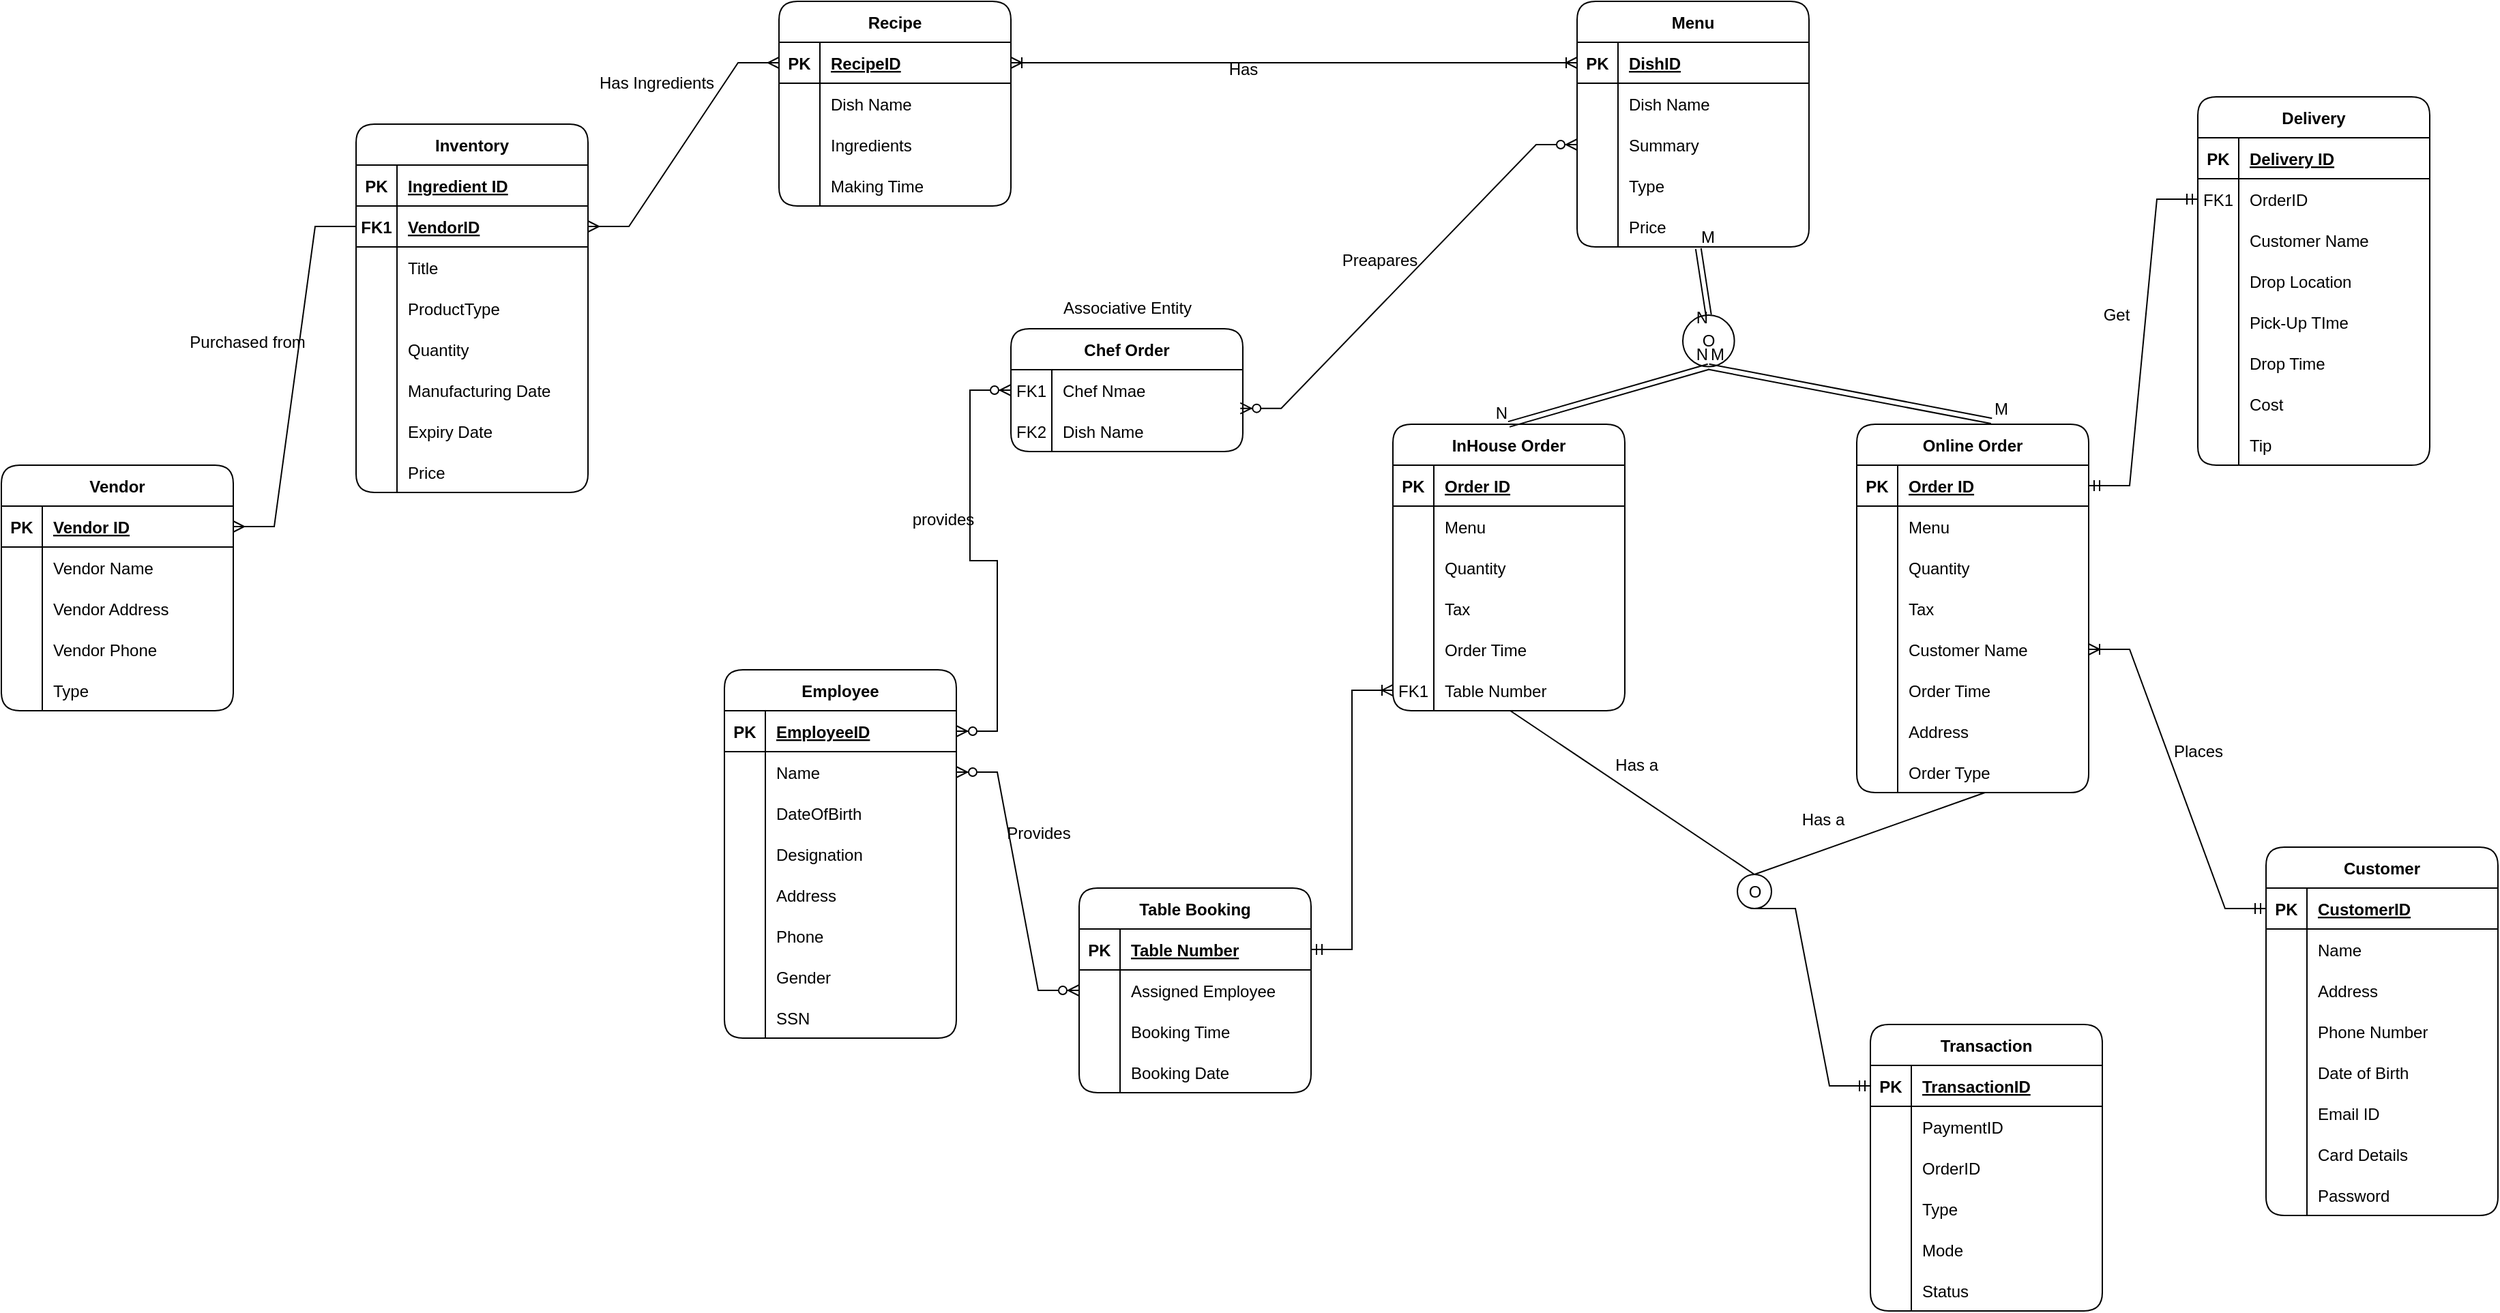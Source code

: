 <mxfile version="16.6.2" type="device"><diagram id="PDwe4wNna1sZ8sjiFjvR" name="Page-1"><mxGraphModel dx="1720" dy="1175" grid="0" gridSize="10" guides="1" tooltips="1" connect="1" arrows="1" fold="1" page="1" pageScale="1" pageWidth="1100" pageHeight="850" background="none" math="0" shadow="0"><root><mxCell id="0"/><mxCell id="1" parent="0"/><mxCell id="xx6Fh9_AjkGO0kY2zYy5-1" value="Customer" style="shape=table;startSize=30;container=1;collapsible=1;childLayout=tableLayout;fixedRows=1;rowLines=0;fontStyle=1;align=center;resizeLast=1;rounded=1;" vertex="1" parent="1"><mxGeometry x="2070" y="640" width="170" height="270" as="geometry"/></mxCell><mxCell id="xx6Fh9_AjkGO0kY2zYy5-2" value="" style="shape=tableRow;horizontal=0;startSize=0;swimlaneHead=0;swimlaneBody=0;fillColor=none;collapsible=0;dropTarget=0;points=[[0,0.5],[1,0.5]];portConstraint=eastwest;top=0;left=0;right=0;bottom=1;" vertex="1" parent="xx6Fh9_AjkGO0kY2zYy5-1"><mxGeometry y="30" width="170" height="30" as="geometry"/></mxCell><mxCell id="xx6Fh9_AjkGO0kY2zYy5-3" value="PK" style="shape=partialRectangle;connectable=0;fillColor=none;top=0;left=0;bottom=0;right=0;fontStyle=1;overflow=hidden;" vertex="1" parent="xx6Fh9_AjkGO0kY2zYy5-2"><mxGeometry width="30" height="30" as="geometry"><mxRectangle width="30" height="30" as="alternateBounds"/></mxGeometry></mxCell><mxCell id="xx6Fh9_AjkGO0kY2zYy5-4" value="CustomerID" style="shape=partialRectangle;connectable=0;fillColor=none;top=0;left=0;bottom=0;right=0;align=left;spacingLeft=6;fontStyle=5;overflow=hidden;" vertex="1" parent="xx6Fh9_AjkGO0kY2zYy5-2"><mxGeometry x="30" width="140" height="30" as="geometry"><mxRectangle width="140" height="30" as="alternateBounds"/></mxGeometry></mxCell><mxCell id="xx6Fh9_AjkGO0kY2zYy5-5" value="" style="shape=tableRow;horizontal=0;startSize=0;swimlaneHead=0;swimlaneBody=0;fillColor=none;collapsible=0;dropTarget=0;points=[[0,0.5],[1,0.5]];portConstraint=eastwest;top=0;left=0;right=0;bottom=0;" vertex="1" parent="xx6Fh9_AjkGO0kY2zYy5-1"><mxGeometry y="60" width="170" height="30" as="geometry"/></mxCell><mxCell id="xx6Fh9_AjkGO0kY2zYy5-6" value="" style="shape=partialRectangle;connectable=0;fillColor=none;top=0;left=0;bottom=0;right=0;editable=1;overflow=hidden;" vertex="1" parent="xx6Fh9_AjkGO0kY2zYy5-5"><mxGeometry width="30" height="30" as="geometry"><mxRectangle width="30" height="30" as="alternateBounds"/></mxGeometry></mxCell><mxCell id="xx6Fh9_AjkGO0kY2zYy5-7" value="Name" style="shape=partialRectangle;connectable=0;fillColor=none;top=0;left=0;bottom=0;right=0;align=left;spacingLeft=6;overflow=hidden;" vertex="1" parent="xx6Fh9_AjkGO0kY2zYy5-5"><mxGeometry x="30" width="140" height="30" as="geometry"><mxRectangle width="140" height="30" as="alternateBounds"/></mxGeometry></mxCell><mxCell id="xx6Fh9_AjkGO0kY2zYy5-8" value="" style="shape=tableRow;horizontal=0;startSize=0;swimlaneHead=0;swimlaneBody=0;fillColor=none;collapsible=0;dropTarget=0;points=[[0,0.5],[1,0.5]];portConstraint=eastwest;top=0;left=0;right=0;bottom=0;" vertex="1" parent="xx6Fh9_AjkGO0kY2zYy5-1"><mxGeometry y="90" width="170" height="30" as="geometry"/></mxCell><mxCell id="xx6Fh9_AjkGO0kY2zYy5-9" value="" style="shape=partialRectangle;connectable=0;fillColor=none;top=0;left=0;bottom=0;right=0;editable=1;overflow=hidden;" vertex="1" parent="xx6Fh9_AjkGO0kY2zYy5-8"><mxGeometry width="30" height="30" as="geometry"><mxRectangle width="30" height="30" as="alternateBounds"/></mxGeometry></mxCell><mxCell id="xx6Fh9_AjkGO0kY2zYy5-10" value="Address" style="shape=partialRectangle;connectable=0;fillColor=none;top=0;left=0;bottom=0;right=0;align=left;spacingLeft=6;overflow=hidden;" vertex="1" parent="xx6Fh9_AjkGO0kY2zYy5-8"><mxGeometry x="30" width="140" height="30" as="geometry"><mxRectangle width="140" height="30" as="alternateBounds"/></mxGeometry></mxCell><mxCell id="xx6Fh9_AjkGO0kY2zYy5-11" value="" style="shape=tableRow;horizontal=0;startSize=0;swimlaneHead=0;swimlaneBody=0;fillColor=none;collapsible=0;dropTarget=0;points=[[0,0.5],[1,0.5]];portConstraint=eastwest;top=0;left=0;right=0;bottom=0;" vertex="1" parent="xx6Fh9_AjkGO0kY2zYy5-1"><mxGeometry y="120" width="170" height="30" as="geometry"/></mxCell><mxCell id="xx6Fh9_AjkGO0kY2zYy5-12" value="" style="shape=partialRectangle;connectable=0;fillColor=none;top=0;left=0;bottom=0;right=0;editable=1;overflow=hidden;" vertex="1" parent="xx6Fh9_AjkGO0kY2zYy5-11"><mxGeometry width="30" height="30" as="geometry"><mxRectangle width="30" height="30" as="alternateBounds"/></mxGeometry></mxCell><mxCell id="xx6Fh9_AjkGO0kY2zYy5-13" value="Phone Number" style="shape=partialRectangle;connectable=0;fillColor=none;top=0;left=0;bottom=0;right=0;align=left;spacingLeft=6;overflow=hidden;" vertex="1" parent="xx6Fh9_AjkGO0kY2zYy5-11"><mxGeometry x="30" width="140" height="30" as="geometry"><mxRectangle width="140" height="30" as="alternateBounds"/></mxGeometry></mxCell><mxCell id="xx6Fh9_AjkGO0kY2zYy5-24" style="shape=tableRow;horizontal=0;startSize=0;swimlaneHead=0;swimlaneBody=0;fillColor=none;collapsible=0;dropTarget=0;points=[[0,0.5],[1,0.5]];portConstraint=eastwest;top=0;left=0;right=0;bottom=0;" vertex="1" parent="xx6Fh9_AjkGO0kY2zYy5-1"><mxGeometry y="150" width="170" height="30" as="geometry"/></mxCell><mxCell id="xx6Fh9_AjkGO0kY2zYy5-25" style="shape=partialRectangle;connectable=0;fillColor=none;top=0;left=0;bottom=0;right=0;editable=1;overflow=hidden;" vertex="1" parent="xx6Fh9_AjkGO0kY2zYy5-24"><mxGeometry width="30" height="30" as="geometry"><mxRectangle width="30" height="30" as="alternateBounds"/></mxGeometry></mxCell><mxCell id="xx6Fh9_AjkGO0kY2zYy5-26" value="Date of Birth" style="shape=partialRectangle;connectable=0;fillColor=none;top=0;left=0;bottom=0;right=0;align=left;spacingLeft=6;overflow=hidden;" vertex="1" parent="xx6Fh9_AjkGO0kY2zYy5-24"><mxGeometry x="30" width="140" height="30" as="geometry"><mxRectangle width="140" height="30" as="alternateBounds"/></mxGeometry></mxCell><mxCell id="xx6Fh9_AjkGO0kY2zYy5-27" style="shape=tableRow;horizontal=0;startSize=0;swimlaneHead=0;swimlaneBody=0;fillColor=none;collapsible=0;dropTarget=0;points=[[0,0.5],[1,0.5]];portConstraint=eastwest;top=0;left=0;right=0;bottom=0;" vertex="1" parent="xx6Fh9_AjkGO0kY2zYy5-1"><mxGeometry y="180" width="170" height="30" as="geometry"/></mxCell><mxCell id="xx6Fh9_AjkGO0kY2zYy5-28" style="shape=partialRectangle;connectable=0;fillColor=none;top=0;left=0;bottom=0;right=0;editable=1;overflow=hidden;" vertex="1" parent="xx6Fh9_AjkGO0kY2zYy5-27"><mxGeometry width="30" height="30" as="geometry"><mxRectangle width="30" height="30" as="alternateBounds"/></mxGeometry></mxCell><mxCell id="xx6Fh9_AjkGO0kY2zYy5-29" value="Email ID" style="shape=partialRectangle;connectable=0;fillColor=none;top=0;left=0;bottom=0;right=0;align=left;spacingLeft=6;overflow=hidden;" vertex="1" parent="xx6Fh9_AjkGO0kY2zYy5-27"><mxGeometry x="30" width="140" height="30" as="geometry"><mxRectangle width="140" height="30" as="alternateBounds"/></mxGeometry></mxCell><mxCell id="xx6Fh9_AjkGO0kY2zYy5-30" style="shape=tableRow;horizontal=0;startSize=0;swimlaneHead=0;swimlaneBody=0;fillColor=none;collapsible=0;dropTarget=0;points=[[0,0.5],[1,0.5]];portConstraint=eastwest;top=0;left=0;right=0;bottom=0;" vertex="1" parent="xx6Fh9_AjkGO0kY2zYy5-1"><mxGeometry y="210" width="170" height="30" as="geometry"/></mxCell><mxCell id="xx6Fh9_AjkGO0kY2zYy5-31" style="shape=partialRectangle;connectable=0;fillColor=none;top=0;left=0;bottom=0;right=0;editable=1;overflow=hidden;" vertex="1" parent="xx6Fh9_AjkGO0kY2zYy5-30"><mxGeometry width="30" height="30" as="geometry"><mxRectangle width="30" height="30" as="alternateBounds"/></mxGeometry></mxCell><mxCell id="xx6Fh9_AjkGO0kY2zYy5-32" value="Card Details" style="shape=partialRectangle;connectable=0;fillColor=none;top=0;left=0;bottom=0;right=0;align=left;spacingLeft=6;overflow=hidden;" vertex="1" parent="xx6Fh9_AjkGO0kY2zYy5-30"><mxGeometry x="30" width="140" height="30" as="geometry"><mxRectangle width="140" height="30" as="alternateBounds"/></mxGeometry></mxCell><mxCell id="xx6Fh9_AjkGO0kY2zYy5-33" style="shape=tableRow;horizontal=0;startSize=0;swimlaneHead=0;swimlaneBody=0;fillColor=none;collapsible=0;dropTarget=0;points=[[0,0.5],[1,0.5]];portConstraint=eastwest;top=0;left=0;right=0;bottom=0;" vertex="1" parent="xx6Fh9_AjkGO0kY2zYy5-1"><mxGeometry y="240" width="170" height="30" as="geometry"/></mxCell><mxCell id="xx6Fh9_AjkGO0kY2zYy5-34" style="shape=partialRectangle;connectable=0;fillColor=none;top=0;left=0;bottom=0;right=0;editable=1;overflow=hidden;" vertex="1" parent="xx6Fh9_AjkGO0kY2zYy5-33"><mxGeometry width="30" height="30" as="geometry"><mxRectangle width="30" height="30" as="alternateBounds"/></mxGeometry></mxCell><mxCell id="xx6Fh9_AjkGO0kY2zYy5-35" value="Password" style="shape=partialRectangle;connectable=0;fillColor=none;top=0;left=0;bottom=0;right=0;align=left;spacingLeft=6;overflow=hidden;" vertex="1" parent="xx6Fh9_AjkGO0kY2zYy5-33"><mxGeometry x="30" width="140" height="30" as="geometry"><mxRectangle width="140" height="30" as="alternateBounds"/></mxGeometry></mxCell><mxCell id="xx6Fh9_AjkGO0kY2zYy5-37" value="Menu" style="shape=table;startSize=30;container=1;collapsible=1;childLayout=tableLayout;fixedRows=1;rowLines=0;fontStyle=1;align=center;resizeLast=1;rounded=1;" vertex="1" parent="1"><mxGeometry x="1565" y="20" width="170" height="180" as="geometry"/></mxCell><mxCell id="xx6Fh9_AjkGO0kY2zYy5-38" value="" style="shape=tableRow;horizontal=0;startSize=0;swimlaneHead=0;swimlaneBody=0;fillColor=none;collapsible=0;dropTarget=0;points=[[0,0.5],[1,0.5]];portConstraint=eastwest;top=0;left=0;right=0;bottom=1;" vertex="1" parent="xx6Fh9_AjkGO0kY2zYy5-37"><mxGeometry y="30" width="170" height="30" as="geometry"/></mxCell><mxCell id="xx6Fh9_AjkGO0kY2zYy5-39" value="PK" style="shape=partialRectangle;connectable=0;fillColor=none;top=0;left=0;bottom=0;right=0;fontStyle=1;overflow=hidden;" vertex="1" parent="xx6Fh9_AjkGO0kY2zYy5-38"><mxGeometry width="30" height="30" as="geometry"><mxRectangle width="30" height="30" as="alternateBounds"/></mxGeometry></mxCell><mxCell id="xx6Fh9_AjkGO0kY2zYy5-40" value="DishID" style="shape=partialRectangle;connectable=0;fillColor=none;top=0;left=0;bottom=0;right=0;align=left;spacingLeft=6;fontStyle=5;overflow=hidden;" vertex="1" parent="xx6Fh9_AjkGO0kY2zYy5-38"><mxGeometry x="30" width="140" height="30" as="geometry"><mxRectangle width="140" height="30" as="alternateBounds"/></mxGeometry></mxCell><mxCell id="xx6Fh9_AjkGO0kY2zYy5-41" value="" style="shape=tableRow;horizontal=0;startSize=0;swimlaneHead=0;swimlaneBody=0;fillColor=none;collapsible=0;dropTarget=0;points=[[0,0.5],[1,0.5]];portConstraint=eastwest;top=0;left=0;right=0;bottom=0;" vertex="1" parent="xx6Fh9_AjkGO0kY2zYy5-37"><mxGeometry y="60" width="170" height="30" as="geometry"/></mxCell><mxCell id="xx6Fh9_AjkGO0kY2zYy5-42" value="" style="shape=partialRectangle;connectable=0;fillColor=none;top=0;left=0;bottom=0;right=0;editable=1;overflow=hidden;" vertex="1" parent="xx6Fh9_AjkGO0kY2zYy5-41"><mxGeometry width="30" height="30" as="geometry"><mxRectangle width="30" height="30" as="alternateBounds"/></mxGeometry></mxCell><mxCell id="xx6Fh9_AjkGO0kY2zYy5-43" value="Dish Name" style="shape=partialRectangle;connectable=0;fillColor=none;top=0;left=0;bottom=0;right=0;align=left;spacingLeft=6;overflow=hidden;" vertex="1" parent="xx6Fh9_AjkGO0kY2zYy5-41"><mxGeometry x="30" width="140" height="30" as="geometry"><mxRectangle width="140" height="30" as="alternateBounds"/></mxGeometry></mxCell><mxCell id="xx6Fh9_AjkGO0kY2zYy5-44" value="" style="shape=tableRow;horizontal=0;startSize=0;swimlaneHead=0;swimlaneBody=0;fillColor=none;collapsible=0;dropTarget=0;points=[[0,0.5],[1,0.5]];portConstraint=eastwest;top=0;left=0;right=0;bottom=0;" vertex="1" parent="xx6Fh9_AjkGO0kY2zYy5-37"><mxGeometry y="90" width="170" height="30" as="geometry"/></mxCell><mxCell id="xx6Fh9_AjkGO0kY2zYy5-45" value="" style="shape=partialRectangle;connectable=0;fillColor=none;top=0;left=0;bottom=0;right=0;editable=1;overflow=hidden;" vertex="1" parent="xx6Fh9_AjkGO0kY2zYy5-44"><mxGeometry width="30" height="30" as="geometry"><mxRectangle width="30" height="30" as="alternateBounds"/></mxGeometry></mxCell><mxCell id="xx6Fh9_AjkGO0kY2zYy5-46" value="Summary" style="shape=partialRectangle;connectable=0;fillColor=none;top=0;left=0;bottom=0;right=0;align=left;spacingLeft=6;overflow=hidden;" vertex="1" parent="xx6Fh9_AjkGO0kY2zYy5-44"><mxGeometry x="30" width="140" height="30" as="geometry"><mxRectangle width="140" height="30" as="alternateBounds"/></mxGeometry></mxCell><mxCell id="xx6Fh9_AjkGO0kY2zYy5-47" value="" style="shape=tableRow;horizontal=0;startSize=0;swimlaneHead=0;swimlaneBody=0;fillColor=none;collapsible=0;dropTarget=0;points=[[0,0.5],[1,0.5]];portConstraint=eastwest;top=0;left=0;right=0;bottom=0;" vertex="1" parent="xx6Fh9_AjkGO0kY2zYy5-37"><mxGeometry y="120" width="170" height="30" as="geometry"/></mxCell><mxCell id="xx6Fh9_AjkGO0kY2zYy5-48" value="" style="shape=partialRectangle;connectable=0;fillColor=none;top=0;left=0;bottom=0;right=0;editable=1;overflow=hidden;" vertex="1" parent="xx6Fh9_AjkGO0kY2zYy5-47"><mxGeometry width="30" height="30" as="geometry"><mxRectangle width="30" height="30" as="alternateBounds"/></mxGeometry></mxCell><mxCell id="xx6Fh9_AjkGO0kY2zYy5-49" value="Type" style="shape=partialRectangle;connectable=0;fillColor=none;top=0;left=0;bottom=0;right=0;align=left;spacingLeft=6;overflow=hidden;" vertex="1" parent="xx6Fh9_AjkGO0kY2zYy5-47"><mxGeometry x="30" width="140" height="30" as="geometry"><mxRectangle width="140" height="30" as="alternateBounds"/></mxGeometry></mxCell><mxCell id="xx6Fh9_AjkGO0kY2zYy5-50" style="shape=tableRow;horizontal=0;startSize=0;swimlaneHead=0;swimlaneBody=0;fillColor=none;collapsible=0;dropTarget=0;points=[[0,0.5],[1,0.5]];portConstraint=eastwest;top=0;left=0;right=0;bottom=0;" vertex="1" parent="xx6Fh9_AjkGO0kY2zYy5-37"><mxGeometry y="150" width="170" height="30" as="geometry"/></mxCell><mxCell id="xx6Fh9_AjkGO0kY2zYy5-51" style="shape=partialRectangle;connectable=0;fillColor=none;top=0;left=0;bottom=0;right=0;editable=1;overflow=hidden;" vertex="1" parent="xx6Fh9_AjkGO0kY2zYy5-50"><mxGeometry width="30" height="30" as="geometry"><mxRectangle width="30" height="30" as="alternateBounds"/></mxGeometry></mxCell><mxCell id="xx6Fh9_AjkGO0kY2zYy5-52" value="Price" style="shape=partialRectangle;connectable=0;fillColor=none;top=0;left=0;bottom=0;right=0;align=left;spacingLeft=6;overflow=hidden;" vertex="1" parent="xx6Fh9_AjkGO0kY2zYy5-50"><mxGeometry x="30" width="140" height="30" as="geometry"><mxRectangle width="140" height="30" as="alternateBounds"/></mxGeometry></mxCell><mxCell id="xx6Fh9_AjkGO0kY2zYy5-62" value="Recipe" style="shape=table;startSize=30;container=1;collapsible=1;childLayout=tableLayout;fixedRows=1;rowLines=0;fontStyle=1;align=center;resizeLast=1;rounded=1;" vertex="1" parent="1"><mxGeometry x="980" y="20" width="170" height="150" as="geometry"/></mxCell><mxCell id="xx6Fh9_AjkGO0kY2zYy5-63" value="" style="shape=tableRow;horizontal=0;startSize=0;swimlaneHead=0;swimlaneBody=0;fillColor=none;collapsible=0;dropTarget=0;points=[[0,0.5],[1,0.5]];portConstraint=eastwest;top=0;left=0;right=0;bottom=1;" vertex="1" parent="xx6Fh9_AjkGO0kY2zYy5-62"><mxGeometry y="30" width="170" height="30" as="geometry"/></mxCell><mxCell id="xx6Fh9_AjkGO0kY2zYy5-64" value="PK" style="shape=partialRectangle;connectable=0;fillColor=none;top=0;left=0;bottom=0;right=0;fontStyle=1;overflow=hidden;" vertex="1" parent="xx6Fh9_AjkGO0kY2zYy5-63"><mxGeometry width="30" height="30" as="geometry"><mxRectangle width="30" height="30" as="alternateBounds"/></mxGeometry></mxCell><mxCell id="xx6Fh9_AjkGO0kY2zYy5-65" value="RecipeID" style="shape=partialRectangle;connectable=0;fillColor=none;top=0;left=0;bottom=0;right=0;align=left;spacingLeft=6;fontStyle=5;overflow=hidden;" vertex="1" parent="xx6Fh9_AjkGO0kY2zYy5-63"><mxGeometry x="30" width="140" height="30" as="geometry"><mxRectangle width="140" height="30" as="alternateBounds"/></mxGeometry></mxCell><mxCell id="xx6Fh9_AjkGO0kY2zYy5-66" value="" style="shape=tableRow;horizontal=0;startSize=0;swimlaneHead=0;swimlaneBody=0;fillColor=none;collapsible=0;dropTarget=0;points=[[0,0.5],[1,0.5]];portConstraint=eastwest;top=0;left=0;right=0;bottom=0;" vertex="1" parent="xx6Fh9_AjkGO0kY2zYy5-62"><mxGeometry y="60" width="170" height="30" as="geometry"/></mxCell><mxCell id="xx6Fh9_AjkGO0kY2zYy5-67" value="" style="shape=partialRectangle;connectable=0;fillColor=none;top=0;left=0;bottom=0;right=0;editable=1;overflow=hidden;" vertex="1" parent="xx6Fh9_AjkGO0kY2zYy5-66"><mxGeometry width="30" height="30" as="geometry"><mxRectangle width="30" height="30" as="alternateBounds"/></mxGeometry></mxCell><mxCell id="xx6Fh9_AjkGO0kY2zYy5-68" value="Dish Name" style="shape=partialRectangle;connectable=0;fillColor=none;top=0;left=0;bottom=0;right=0;align=left;spacingLeft=6;overflow=hidden;" vertex="1" parent="xx6Fh9_AjkGO0kY2zYy5-66"><mxGeometry x="30" width="140" height="30" as="geometry"><mxRectangle width="140" height="30" as="alternateBounds"/></mxGeometry></mxCell><mxCell id="xx6Fh9_AjkGO0kY2zYy5-69" value="" style="shape=tableRow;horizontal=0;startSize=0;swimlaneHead=0;swimlaneBody=0;fillColor=none;collapsible=0;dropTarget=0;points=[[0,0.5],[1,0.5]];portConstraint=eastwest;top=0;left=0;right=0;bottom=0;" vertex="1" parent="xx6Fh9_AjkGO0kY2zYy5-62"><mxGeometry y="90" width="170" height="30" as="geometry"/></mxCell><mxCell id="xx6Fh9_AjkGO0kY2zYy5-70" value="" style="shape=partialRectangle;connectable=0;fillColor=none;top=0;left=0;bottom=0;right=0;editable=1;overflow=hidden;" vertex="1" parent="xx6Fh9_AjkGO0kY2zYy5-69"><mxGeometry width="30" height="30" as="geometry"><mxRectangle width="30" height="30" as="alternateBounds"/></mxGeometry></mxCell><mxCell id="xx6Fh9_AjkGO0kY2zYy5-71" value="Ingredients" style="shape=partialRectangle;connectable=0;fillColor=none;top=0;left=0;bottom=0;right=0;align=left;spacingLeft=6;overflow=hidden;" vertex="1" parent="xx6Fh9_AjkGO0kY2zYy5-69"><mxGeometry x="30" width="140" height="30" as="geometry"><mxRectangle width="140" height="30" as="alternateBounds"/></mxGeometry></mxCell><mxCell id="xx6Fh9_AjkGO0kY2zYy5-72" value="" style="shape=tableRow;horizontal=0;startSize=0;swimlaneHead=0;swimlaneBody=0;fillColor=none;collapsible=0;dropTarget=0;points=[[0,0.5],[1,0.5]];portConstraint=eastwest;top=0;left=0;right=0;bottom=0;" vertex="1" parent="xx6Fh9_AjkGO0kY2zYy5-62"><mxGeometry y="120" width="170" height="30" as="geometry"/></mxCell><mxCell id="xx6Fh9_AjkGO0kY2zYy5-73" value="" style="shape=partialRectangle;connectable=0;fillColor=none;top=0;left=0;bottom=0;right=0;editable=1;overflow=hidden;" vertex="1" parent="xx6Fh9_AjkGO0kY2zYy5-72"><mxGeometry width="30" height="30" as="geometry"><mxRectangle width="30" height="30" as="alternateBounds"/></mxGeometry></mxCell><mxCell id="xx6Fh9_AjkGO0kY2zYy5-74" value="Making Time" style="shape=partialRectangle;connectable=0;fillColor=none;top=0;left=0;bottom=0;right=0;align=left;spacingLeft=6;overflow=hidden;" vertex="1" parent="xx6Fh9_AjkGO0kY2zYy5-72"><mxGeometry x="30" width="140" height="30" as="geometry"><mxRectangle width="140" height="30" as="alternateBounds"/></mxGeometry></mxCell><mxCell id="xx6Fh9_AjkGO0kY2zYy5-78" value="Transaction" style="shape=table;startSize=30;container=1;collapsible=1;childLayout=tableLayout;fixedRows=1;rowLines=0;fontStyle=1;align=center;resizeLast=1;rounded=1;" vertex="1" parent="1"><mxGeometry x="1780" y="770" width="170" height="210" as="geometry"/></mxCell><mxCell id="xx6Fh9_AjkGO0kY2zYy5-79" value="" style="shape=tableRow;horizontal=0;startSize=0;swimlaneHead=0;swimlaneBody=0;fillColor=none;collapsible=0;dropTarget=0;points=[[0,0.5],[1,0.5]];portConstraint=eastwest;top=0;left=0;right=0;bottom=1;" vertex="1" parent="xx6Fh9_AjkGO0kY2zYy5-78"><mxGeometry y="30" width="170" height="30" as="geometry"/></mxCell><mxCell id="xx6Fh9_AjkGO0kY2zYy5-80" value="PK" style="shape=partialRectangle;connectable=0;fillColor=none;top=0;left=0;bottom=0;right=0;fontStyle=1;overflow=hidden;" vertex="1" parent="xx6Fh9_AjkGO0kY2zYy5-79"><mxGeometry width="30" height="30" as="geometry"><mxRectangle width="30" height="30" as="alternateBounds"/></mxGeometry></mxCell><mxCell id="xx6Fh9_AjkGO0kY2zYy5-81" value="TransactionID" style="shape=partialRectangle;connectable=0;fillColor=none;top=0;left=0;bottom=0;right=0;align=left;spacingLeft=6;fontStyle=5;overflow=hidden;" vertex="1" parent="xx6Fh9_AjkGO0kY2zYy5-79"><mxGeometry x="30" width="140" height="30" as="geometry"><mxRectangle width="140" height="30" as="alternateBounds"/></mxGeometry></mxCell><mxCell id="xx6Fh9_AjkGO0kY2zYy5-82" value="" style="shape=tableRow;horizontal=0;startSize=0;swimlaneHead=0;swimlaneBody=0;fillColor=none;collapsible=0;dropTarget=0;points=[[0,0.5],[1,0.5]];portConstraint=eastwest;top=0;left=0;right=0;bottom=0;" vertex="1" parent="xx6Fh9_AjkGO0kY2zYy5-78"><mxGeometry y="60" width="170" height="30" as="geometry"/></mxCell><mxCell id="xx6Fh9_AjkGO0kY2zYy5-83" value="" style="shape=partialRectangle;connectable=0;fillColor=none;top=0;left=0;bottom=0;right=0;editable=1;overflow=hidden;" vertex="1" parent="xx6Fh9_AjkGO0kY2zYy5-82"><mxGeometry width="30" height="30" as="geometry"><mxRectangle width="30" height="30" as="alternateBounds"/></mxGeometry></mxCell><mxCell id="xx6Fh9_AjkGO0kY2zYy5-84" value="PaymentID" style="shape=partialRectangle;connectable=0;fillColor=none;top=0;left=0;bottom=0;right=0;align=left;spacingLeft=6;overflow=hidden;" vertex="1" parent="xx6Fh9_AjkGO0kY2zYy5-82"><mxGeometry x="30" width="140" height="30" as="geometry"><mxRectangle width="140" height="30" as="alternateBounds"/></mxGeometry></mxCell><mxCell id="xx6Fh9_AjkGO0kY2zYy5-85" value="" style="shape=tableRow;horizontal=0;startSize=0;swimlaneHead=0;swimlaneBody=0;fillColor=none;collapsible=0;dropTarget=0;points=[[0,0.5],[1,0.5]];portConstraint=eastwest;top=0;left=0;right=0;bottom=0;" vertex="1" parent="xx6Fh9_AjkGO0kY2zYy5-78"><mxGeometry y="90" width="170" height="30" as="geometry"/></mxCell><mxCell id="xx6Fh9_AjkGO0kY2zYy5-86" value="" style="shape=partialRectangle;connectable=0;fillColor=none;top=0;left=0;bottom=0;right=0;editable=1;overflow=hidden;" vertex="1" parent="xx6Fh9_AjkGO0kY2zYy5-85"><mxGeometry width="30" height="30" as="geometry"><mxRectangle width="30" height="30" as="alternateBounds"/></mxGeometry></mxCell><mxCell id="xx6Fh9_AjkGO0kY2zYy5-87" value="OrderID" style="shape=partialRectangle;connectable=0;fillColor=none;top=0;left=0;bottom=0;right=0;align=left;spacingLeft=6;overflow=hidden;" vertex="1" parent="xx6Fh9_AjkGO0kY2zYy5-85"><mxGeometry x="30" width="140" height="30" as="geometry"><mxRectangle width="140" height="30" as="alternateBounds"/></mxGeometry></mxCell><mxCell id="xx6Fh9_AjkGO0kY2zYy5-88" value="" style="shape=tableRow;horizontal=0;startSize=0;swimlaneHead=0;swimlaneBody=0;fillColor=none;collapsible=0;dropTarget=0;points=[[0,0.5],[1,0.5]];portConstraint=eastwest;top=0;left=0;right=0;bottom=0;" vertex="1" parent="xx6Fh9_AjkGO0kY2zYy5-78"><mxGeometry y="120" width="170" height="30" as="geometry"/></mxCell><mxCell id="xx6Fh9_AjkGO0kY2zYy5-89" value="" style="shape=partialRectangle;connectable=0;fillColor=none;top=0;left=0;bottom=0;right=0;editable=1;overflow=hidden;" vertex="1" parent="xx6Fh9_AjkGO0kY2zYy5-88"><mxGeometry width="30" height="30" as="geometry"><mxRectangle width="30" height="30" as="alternateBounds"/></mxGeometry></mxCell><mxCell id="xx6Fh9_AjkGO0kY2zYy5-90" value="Type" style="shape=partialRectangle;connectable=0;fillColor=none;top=0;left=0;bottom=0;right=0;align=left;spacingLeft=6;overflow=hidden;" vertex="1" parent="xx6Fh9_AjkGO0kY2zYy5-88"><mxGeometry x="30" width="140" height="30" as="geometry"><mxRectangle width="140" height="30" as="alternateBounds"/></mxGeometry></mxCell><mxCell id="xx6Fh9_AjkGO0kY2zYy5-91" style="shape=tableRow;horizontal=0;startSize=0;swimlaneHead=0;swimlaneBody=0;fillColor=none;collapsible=0;dropTarget=0;points=[[0,0.5],[1,0.5]];portConstraint=eastwest;top=0;left=0;right=0;bottom=0;" vertex="1" parent="xx6Fh9_AjkGO0kY2zYy5-78"><mxGeometry y="150" width="170" height="30" as="geometry"/></mxCell><mxCell id="xx6Fh9_AjkGO0kY2zYy5-92" style="shape=partialRectangle;connectable=0;fillColor=none;top=0;left=0;bottom=0;right=0;editable=1;overflow=hidden;" vertex="1" parent="xx6Fh9_AjkGO0kY2zYy5-91"><mxGeometry width="30" height="30" as="geometry"><mxRectangle width="30" height="30" as="alternateBounds"/></mxGeometry></mxCell><mxCell id="xx6Fh9_AjkGO0kY2zYy5-93" value="Mode" style="shape=partialRectangle;connectable=0;fillColor=none;top=0;left=0;bottom=0;right=0;align=left;spacingLeft=6;overflow=hidden;" vertex="1" parent="xx6Fh9_AjkGO0kY2zYy5-91"><mxGeometry x="30" width="140" height="30" as="geometry"><mxRectangle width="140" height="30" as="alternateBounds"/></mxGeometry></mxCell><mxCell id="xx6Fh9_AjkGO0kY2zYy5-94" style="shape=tableRow;horizontal=0;startSize=0;swimlaneHead=0;swimlaneBody=0;fillColor=none;collapsible=0;dropTarget=0;points=[[0,0.5],[1,0.5]];portConstraint=eastwest;top=0;left=0;right=0;bottom=0;" vertex="1" parent="xx6Fh9_AjkGO0kY2zYy5-78"><mxGeometry y="180" width="170" height="30" as="geometry"/></mxCell><mxCell id="xx6Fh9_AjkGO0kY2zYy5-95" style="shape=partialRectangle;connectable=0;fillColor=none;top=0;left=0;bottom=0;right=0;editable=1;overflow=hidden;" vertex="1" parent="xx6Fh9_AjkGO0kY2zYy5-94"><mxGeometry width="30" height="30" as="geometry"><mxRectangle width="30" height="30" as="alternateBounds"/></mxGeometry></mxCell><mxCell id="xx6Fh9_AjkGO0kY2zYy5-96" value="Status" style="shape=partialRectangle;connectable=0;fillColor=none;top=0;left=0;bottom=0;right=0;align=left;spacingLeft=6;overflow=hidden;" vertex="1" parent="xx6Fh9_AjkGO0kY2zYy5-94"><mxGeometry x="30" width="140" height="30" as="geometry"><mxRectangle width="140" height="30" as="alternateBounds"/></mxGeometry></mxCell><mxCell id="xx6Fh9_AjkGO0kY2zYy5-97" value="Employee" style="shape=table;startSize=30;container=1;collapsible=1;childLayout=tableLayout;fixedRows=1;rowLines=0;fontStyle=1;align=center;resizeLast=1;rounded=1;" vertex="1" parent="1"><mxGeometry x="940" y="510" width="170" height="270" as="geometry"/></mxCell><mxCell id="xx6Fh9_AjkGO0kY2zYy5-98" value="" style="shape=tableRow;horizontal=0;startSize=0;swimlaneHead=0;swimlaneBody=0;fillColor=none;collapsible=0;dropTarget=0;points=[[0,0.5],[1,0.5]];portConstraint=eastwest;top=0;left=0;right=0;bottom=1;" vertex="1" parent="xx6Fh9_AjkGO0kY2zYy5-97"><mxGeometry y="30" width="170" height="30" as="geometry"/></mxCell><mxCell id="xx6Fh9_AjkGO0kY2zYy5-99" value="PK" style="shape=partialRectangle;connectable=0;fillColor=none;top=0;left=0;bottom=0;right=0;fontStyle=1;overflow=hidden;" vertex="1" parent="xx6Fh9_AjkGO0kY2zYy5-98"><mxGeometry width="30" height="30" as="geometry"><mxRectangle width="30" height="30" as="alternateBounds"/></mxGeometry></mxCell><mxCell id="xx6Fh9_AjkGO0kY2zYy5-100" value="EmployeeID" style="shape=partialRectangle;connectable=0;fillColor=none;top=0;left=0;bottom=0;right=0;align=left;spacingLeft=6;fontStyle=5;overflow=hidden;" vertex="1" parent="xx6Fh9_AjkGO0kY2zYy5-98"><mxGeometry x="30" width="140" height="30" as="geometry"><mxRectangle width="140" height="30" as="alternateBounds"/></mxGeometry></mxCell><mxCell id="xx6Fh9_AjkGO0kY2zYy5-101" value="" style="shape=tableRow;horizontal=0;startSize=0;swimlaneHead=0;swimlaneBody=0;fillColor=none;collapsible=0;dropTarget=0;points=[[0,0.5],[1,0.5]];portConstraint=eastwest;top=0;left=0;right=0;bottom=0;" vertex="1" parent="xx6Fh9_AjkGO0kY2zYy5-97"><mxGeometry y="60" width="170" height="30" as="geometry"/></mxCell><mxCell id="xx6Fh9_AjkGO0kY2zYy5-102" value="" style="shape=partialRectangle;connectable=0;fillColor=none;top=0;left=0;bottom=0;right=0;editable=1;overflow=hidden;" vertex="1" parent="xx6Fh9_AjkGO0kY2zYy5-101"><mxGeometry width="30" height="30" as="geometry"><mxRectangle width="30" height="30" as="alternateBounds"/></mxGeometry></mxCell><mxCell id="xx6Fh9_AjkGO0kY2zYy5-103" value="Name" style="shape=partialRectangle;connectable=0;fillColor=none;top=0;left=0;bottom=0;right=0;align=left;spacingLeft=6;overflow=hidden;" vertex="1" parent="xx6Fh9_AjkGO0kY2zYy5-101"><mxGeometry x="30" width="140" height="30" as="geometry"><mxRectangle width="140" height="30" as="alternateBounds"/></mxGeometry></mxCell><mxCell id="xx6Fh9_AjkGO0kY2zYy5-104" value="" style="shape=tableRow;horizontal=0;startSize=0;swimlaneHead=0;swimlaneBody=0;fillColor=none;collapsible=0;dropTarget=0;points=[[0,0.5],[1,0.5]];portConstraint=eastwest;top=0;left=0;right=0;bottom=0;" vertex="1" parent="xx6Fh9_AjkGO0kY2zYy5-97"><mxGeometry y="90" width="170" height="30" as="geometry"/></mxCell><mxCell id="xx6Fh9_AjkGO0kY2zYy5-105" value="" style="shape=partialRectangle;connectable=0;fillColor=none;top=0;left=0;bottom=0;right=0;editable=1;overflow=hidden;" vertex="1" parent="xx6Fh9_AjkGO0kY2zYy5-104"><mxGeometry width="30" height="30" as="geometry"><mxRectangle width="30" height="30" as="alternateBounds"/></mxGeometry></mxCell><mxCell id="xx6Fh9_AjkGO0kY2zYy5-106" value="DateOfBirth" style="shape=partialRectangle;connectable=0;fillColor=none;top=0;left=0;bottom=0;right=0;align=left;spacingLeft=6;overflow=hidden;" vertex="1" parent="xx6Fh9_AjkGO0kY2zYy5-104"><mxGeometry x="30" width="140" height="30" as="geometry"><mxRectangle width="140" height="30" as="alternateBounds"/></mxGeometry></mxCell><mxCell id="xx6Fh9_AjkGO0kY2zYy5-107" value="" style="shape=tableRow;horizontal=0;startSize=0;swimlaneHead=0;swimlaneBody=0;fillColor=none;collapsible=0;dropTarget=0;points=[[0,0.5],[1,0.5]];portConstraint=eastwest;top=0;left=0;right=0;bottom=0;" vertex="1" parent="xx6Fh9_AjkGO0kY2zYy5-97"><mxGeometry y="120" width="170" height="30" as="geometry"/></mxCell><mxCell id="xx6Fh9_AjkGO0kY2zYy5-108" value="" style="shape=partialRectangle;connectable=0;fillColor=none;top=0;left=0;bottom=0;right=0;editable=1;overflow=hidden;" vertex="1" parent="xx6Fh9_AjkGO0kY2zYy5-107"><mxGeometry width="30" height="30" as="geometry"><mxRectangle width="30" height="30" as="alternateBounds"/></mxGeometry></mxCell><mxCell id="xx6Fh9_AjkGO0kY2zYy5-109" value="Designation" style="shape=partialRectangle;connectable=0;fillColor=none;top=0;left=0;bottom=0;right=0;align=left;spacingLeft=6;overflow=hidden;" vertex="1" parent="xx6Fh9_AjkGO0kY2zYy5-107"><mxGeometry x="30" width="140" height="30" as="geometry"><mxRectangle width="140" height="30" as="alternateBounds"/></mxGeometry></mxCell><mxCell id="xx6Fh9_AjkGO0kY2zYy5-110" style="shape=tableRow;horizontal=0;startSize=0;swimlaneHead=0;swimlaneBody=0;fillColor=none;collapsible=0;dropTarget=0;points=[[0,0.5],[1,0.5]];portConstraint=eastwest;top=0;left=0;right=0;bottom=0;" vertex="1" parent="xx6Fh9_AjkGO0kY2zYy5-97"><mxGeometry y="150" width="170" height="30" as="geometry"/></mxCell><mxCell id="xx6Fh9_AjkGO0kY2zYy5-111" style="shape=partialRectangle;connectable=0;fillColor=none;top=0;left=0;bottom=0;right=0;editable=1;overflow=hidden;" vertex="1" parent="xx6Fh9_AjkGO0kY2zYy5-110"><mxGeometry width="30" height="30" as="geometry"><mxRectangle width="30" height="30" as="alternateBounds"/></mxGeometry></mxCell><mxCell id="xx6Fh9_AjkGO0kY2zYy5-112" value="Address" style="shape=partialRectangle;connectable=0;fillColor=none;top=0;left=0;bottom=0;right=0;align=left;spacingLeft=6;overflow=hidden;" vertex="1" parent="xx6Fh9_AjkGO0kY2zYy5-110"><mxGeometry x="30" width="140" height="30" as="geometry"><mxRectangle width="140" height="30" as="alternateBounds"/></mxGeometry></mxCell><mxCell id="xx6Fh9_AjkGO0kY2zYy5-113" style="shape=tableRow;horizontal=0;startSize=0;swimlaneHead=0;swimlaneBody=0;fillColor=none;collapsible=0;dropTarget=0;points=[[0,0.5],[1,0.5]];portConstraint=eastwest;top=0;left=0;right=0;bottom=0;" vertex="1" parent="xx6Fh9_AjkGO0kY2zYy5-97"><mxGeometry y="180" width="170" height="30" as="geometry"/></mxCell><mxCell id="xx6Fh9_AjkGO0kY2zYy5-114" style="shape=partialRectangle;connectable=0;fillColor=none;top=0;left=0;bottom=0;right=0;editable=1;overflow=hidden;" vertex="1" parent="xx6Fh9_AjkGO0kY2zYy5-113"><mxGeometry width="30" height="30" as="geometry"><mxRectangle width="30" height="30" as="alternateBounds"/></mxGeometry></mxCell><mxCell id="xx6Fh9_AjkGO0kY2zYy5-115" value="Phone" style="shape=partialRectangle;connectable=0;fillColor=none;top=0;left=0;bottom=0;right=0;align=left;spacingLeft=6;overflow=hidden;" vertex="1" parent="xx6Fh9_AjkGO0kY2zYy5-113"><mxGeometry x="30" width="140" height="30" as="geometry"><mxRectangle width="140" height="30" as="alternateBounds"/></mxGeometry></mxCell><mxCell id="xx6Fh9_AjkGO0kY2zYy5-116" style="shape=tableRow;horizontal=0;startSize=0;swimlaneHead=0;swimlaneBody=0;fillColor=none;collapsible=0;dropTarget=0;points=[[0,0.5],[1,0.5]];portConstraint=eastwest;top=0;left=0;right=0;bottom=0;" vertex="1" parent="xx6Fh9_AjkGO0kY2zYy5-97"><mxGeometry y="210" width="170" height="30" as="geometry"/></mxCell><mxCell id="xx6Fh9_AjkGO0kY2zYy5-117" style="shape=partialRectangle;connectable=0;fillColor=none;top=0;left=0;bottom=0;right=0;editable=1;overflow=hidden;" vertex="1" parent="xx6Fh9_AjkGO0kY2zYy5-116"><mxGeometry width="30" height="30" as="geometry"><mxRectangle width="30" height="30" as="alternateBounds"/></mxGeometry></mxCell><mxCell id="xx6Fh9_AjkGO0kY2zYy5-118" value="Gender" style="shape=partialRectangle;connectable=0;fillColor=none;top=0;left=0;bottom=0;right=0;align=left;spacingLeft=6;overflow=hidden;" vertex="1" parent="xx6Fh9_AjkGO0kY2zYy5-116"><mxGeometry x="30" width="140" height="30" as="geometry"><mxRectangle width="140" height="30" as="alternateBounds"/></mxGeometry></mxCell><mxCell id="xx6Fh9_AjkGO0kY2zYy5-119" style="shape=tableRow;horizontal=0;startSize=0;swimlaneHead=0;swimlaneBody=0;fillColor=none;collapsible=0;dropTarget=0;points=[[0,0.5],[1,0.5]];portConstraint=eastwest;top=0;left=0;right=0;bottom=0;" vertex="1" parent="xx6Fh9_AjkGO0kY2zYy5-97"><mxGeometry y="240" width="170" height="30" as="geometry"/></mxCell><mxCell id="xx6Fh9_AjkGO0kY2zYy5-120" style="shape=partialRectangle;connectable=0;fillColor=none;top=0;left=0;bottom=0;right=0;editable=1;overflow=hidden;" vertex="1" parent="xx6Fh9_AjkGO0kY2zYy5-119"><mxGeometry width="30" height="30" as="geometry"><mxRectangle width="30" height="30" as="alternateBounds"/></mxGeometry></mxCell><mxCell id="xx6Fh9_AjkGO0kY2zYy5-121" value="SSN" style="shape=partialRectangle;connectable=0;fillColor=none;top=0;left=0;bottom=0;right=0;align=left;spacingLeft=6;overflow=hidden;" vertex="1" parent="xx6Fh9_AjkGO0kY2zYy5-119"><mxGeometry x="30" width="140" height="30" as="geometry"><mxRectangle width="140" height="30" as="alternateBounds"/></mxGeometry></mxCell><mxCell id="xx6Fh9_AjkGO0kY2zYy5-122" value="Inventory" style="shape=table;startSize=30;container=1;collapsible=1;childLayout=tableLayout;fixedRows=1;rowLines=0;fontStyle=1;align=center;resizeLast=1;rounded=1;" vertex="1" parent="1"><mxGeometry x="670" y="110" width="170" height="270" as="geometry"/></mxCell><mxCell id="xx6Fh9_AjkGO0kY2zYy5-123" value="" style="shape=tableRow;horizontal=0;startSize=0;swimlaneHead=0;swimlaneBody=0;fillColor=none;collapsible=0;dropTarget=0;points=[[0,0.5],[1,0.5]];portConstraint=eastwest;top=0;left=0;right=0;bottom=1;" vertex="1" parent="xx6Fh9_AjkGO0kY2zYy5-122"><mxGeometry y="30" width="170" height="30" as="geometry"/></mxCell><mxCell id="xx6Fh9_AjkGO0kY2zYy5-124" value="PK" style="shape=partialRectangle;connectable=0;fillColor=none;top=0;left=0;bottom=0;right=0;fontStyle=1;overflow=hidden;" vertex="1" parent="xx6Fh9_AjkGO0kY2zYy5-123"><mxGeometry width="30" height="30" as="geometry"><mxRectangle width="30" height="30" as="alternateBounds"/></mxGeometry></mxCell><mxCell id="xx6Fh9_AjkGO0kY2zYy5-125" value="Ingredient ID" style="shape=partialRectangle;connectable=0;fillColor=none;top=0;left=0;bottom=0;right=0;align=left;spacingLeft=6;fontStyle=5;overflow=hidden;" vertex="1" parent="xx6Fh9_AjkGO0kY2zYy5-123"><mxGeometry x="30" width="140" height="30" as="geometry"><mxRectangle width="140" height="30" as="alternateBounds"/></mxGeometry></mxCell><mxCell id="xx6Fh9_AjkGO0kY2zYy5-147" style="shape=tableRow;horizontal=0;startSize=0;swimlaneHead=0;swimlaneBody=0;fillColor=none;collapsible=0;dropTarget=0;points=[[0,0.5],[1,0.5]];portConstraint=eastwest;top=0;left=0;right=0;bottom=1;" vertex="1" parent="xx6Fh9_AjkGO0kY2zYy5-122"><mxGeometry y="60" width="170" height="30" as="geometry"/></mxCell><mxCell id="xx6Fh9_AjkGO0kY2zYy5-148" value="FK1" style="shape=partialRectangle;connectable=0;fillColor=none;top=0;left=0;bottom=0;right=0;fontStyle=1;overflow=hidden;" vertex="1" parent="xx6Fh9_AjkGO0kY2zYy5-147"><mxGeometry width="30" height="30" as="geometry"><mxRectangle width="30" height="30" as="alternateBounds"/></mxGeometry></mxCell><mxCell id="xx6Fh9_AjkGO0kY2zYy5-149" value="VendorID" style="shape=partialRectangle;connectable=0;fillColor=none;top=0;left=0;bottom=0;right=0;align=left;spacingLeft=6;fontStyle=5;overflow=hidden;" vertex="1" parent="xx6Fh9_AjkGO0kY2zYy5-147"><mxGeometry x="30" width="140" height="30" as="geometry"><mxRectangle width="140" height="30" as="alternateBounds"/></mxGeometry></mxCell><mxCell id="xx6Fh9_AjkGO0kY2zYy5-126" value="" style="shape=tableRow;horizontal=0;startSize=0;swimlaneHead=0;swimlaneBody=0;fillColor=none;collapsible=0;dropTarget=0;points=[[0,0.5],[1,0.5]];portConstraint=eastwest;top=0;left=0;right=0;bottom=0;" vertex="1" parent="xx6Fh9_AjkGO0kY2zYy5-122"><mxGeometry y="90" width="170" height="30" as="geometry"/></mxCell><mxCell id="xx6Fh9_AjkGO0kY2zYy5-127" value="" style="shape=partialRectangle;connectable=0;fillColor=none;top=0;left=0;bottom=0;right=0;editable=1;overflow=hidden;" vertex="1" parent="xx6Fh9_AjkGO0kY2zYy5-126"><mxGeometry width="30" height="30" as="geometry"><mxRectangle width="30" height="30" as="alternateBounds"/></mxGeometry></mxCell><mxCell id="xx6Fh9_AjkGO0kY2zYy5-128" value="Title" style="shape=partialRectangle;connectable=0;fillColor=none;top=0;left=0;bottom=0;right=0;align=left;spacingLeft=6;overflow=hidden;" vertex="1" parent="xx6Fh9_AjkGO0kY2zYy5-126"><mxGeometry x="30" width="140" height="30" as="geometry"><mxRectangle width="140" height="30" as="alternateBounds"/></mxGeometry></mxCell><mxCell id="xx6Fh9_AjkGO0kY2zYy5-129" value="" style="shape=tableRow;horizontal=0;startSize=0;swimlaneHead=0;swimlaneBody=0;fillColor=none;collapsible=0;dropTarget=0;points=[[0,0.5],[1,0.5]];portConstraint=eastwest;top=0;left=0;right=0;bottom=0;" vertex="1" parent="xx6Fh9_AjkGO0kY2zYy5-122"><mxGeometry y="120" width="170" height="30" as="geometry"/></mxCell><mxCell id="xx6Fh9_AjkGO0kY2zYy5-130" value="" style="shape=partialRectangle;connectable=0;fillColor=none;top=0;left=0;bottom=0;right=0;editable=1;overflow=hidden;" vertex="1" parent="xx6Fh9_AjkGO0kY2zYy5-129"><mxGeometry width="30" height="30" as="geometry"><mxRectangle width="30" height="30" as="alternateBounds"/></mxGeometry></mxCell><mxCell id="xx6Fh9_AjkGO0kY2zYy5-131" value="ProductType" style="shape=partialRectangle;connectable=0;fillColor=none;top=0;left=0;bottom=0;right=0;align=left;spacingLeft=6;overflow=hidden;" vertex="1" parent="xx6Fh9_AjkGO0kY2zYy5-129"><mxGeometry x="30" width="140" height="30" as="geometry"><mxRectangle width="140" height="30" as="alternateBounds"/></mxGeometry></mxCell><mxCell id="xx6Fh9_AjkGO0kY2zYy5-132" value="" style="shape=tableRow;horizontal=0;startSize=0;swimlaneHead=0;swimlaneBody=0;fillColor=none;collapsible=0;dropTarget=0;points=[[0,0.5],[1,0.5]];portConstraint=eastwest;top=0;left=0;right=0;bottom=0;" vertex="1" parent="xx6Fh9_AjkGO0kY2zYy5-122"><mxGeometry y="150" width="170" height="30" as="geometry"/></mxCell><mxCell id="xx6Fh9_AjkGO0kY2zYy5-133" value="" style="shape=partialRectangle;connectable=0;fillColor=none;top=0;left=0;bottom=0;right=0;editable=1;overflow=hidden;" vertex="1" parent="xx6Fh9_AjkGO0kY2zYy5-132"><mxGeometry width="30" height="30" as="geometry"><mxRectangle width="30" height="30" as="alternateBounds"/></mxGeometry></mxCell><mxCell id="xx6Fh9_AjkGO0kY2zYy5-134" value="Quantity" style="shape=partialRectangle;connectable=0;fillColor=none;top=0;left=0;bottom=0;right=0;align=left;spacingLeft=6;overflow=hidden;" vertex="1" parent="xx6Fh9_AjkGO0kY2zYy5-132"><mxGeometry x="30" width="140" height="30" as="geometry"><mxRectangle width="140" height="30" as="alternateBounds"/></mxGeometry></mxCell><mxCell id="xx6Fh9_AjkGO0kY2zYy5-135" style="shape=tableRow;horizontal=0;startSize=0;swimlaneHead=0;swimlaneBody=0;fillColor=none;collapsible=0;dropTarget=0;points=[[0,0.5],[1,0.5]];portConstraint=eastwest;top=0;left=0;right=0;bottom=0;" vertex="1" parent="xx6Fh9_AjkGO0kY2zYy5-122"><mxGeometry y="180" width="170" height="30" as="geometry"/></mxCell><mxCell id="xx6Fh9_AjkGO0kY2zYy5-136" style="shape=partialRectangle;connectable=0;fillColor=none;top=0;left=0;bottom=0;right=0;editable=1;overflow=hidden;" vertex="1" parent="xx6Fh9_AjkGO0kY2zYy5-135"><mxGeometry width="30" height="30" as="geometry"><mxRectangle width="30" height="30" as="alternateBounds"/></mxGeometry></mxCell><mxCell id="xx6Fh9_AjkGO0kY2zYy5-137" value="Manufacturing Date" style="shape=partialRectangle;connectable=0;fillColor=none;top=0;left=0;bottom=0;right=0;align=left;spacingLeft=6;overflow=hidden;" vertex="1" parent="xx6Fh9_AjkGO0kY2zYy5-135"><mxGeometry x="30" width="140" height="30" as="geometry"><mxRectangle width="140" height="30" as="alternateBounds"/></mxGeometry></mxCell><mxCell id="xx6Fh9_AjkGO0kY2zYy5-138" style="shape=tableRow;horizontal=0;startSize=0;swimlaneHead=0;swimlaneBody=0;fillColor=none;collapsible=0;dropTarget=0;points=[[0,0.5],[1,0.5]];portConstraint=eastwest;top=0;left=0;right=0;bottom=0;" vertex="1" parent="xx6Fh9_AjkGO0kY2zYy5-122"><mxGeometry y="210" width="170" height="30" as="geometry"/></mxCell><mxCell id="xx6Fh9_AjkGO0kY2zYy5-139" style="shape=partialRectangle;connectable=0;fillColor=none;top=0;left=0;bottom=0;right=0;editable=1;overflow=hidden;" vertex="1" parent="xx6Fh9_AjkGO0kY2zYy5-138"><mxGeometry width="30" height="30" as="geometry"><mxRectangle width="30" height="30" as="alternateBounds"/></mxGeometry></mxCell><mxCell id="xx6Fh9_AjkGO0kY2zYy5-140" value="Expiry Date" style="shape=partialRectangle;connectable=0;fillColor=none;top=0;left=0;bottom=0;right=0;align=left;spacingLeft=6;overflow=hidden;" vertex="1" parent="xx6Fh9_AjkGO0kY2zYy5-138"><mxGeometry x="30" width="140" height="30" as="geometry"><mxRectangle width="140" height="30" as="alternateBounds"/></mxGeometry></mxCell><mxCell id="xx6Fh9_AjkGO0kY2zYy5-141" style="shape=tableRow;horizontal=0;startSize=0;swimlaneHead=0;swimlaneBody=0;fillColor=none;collapsible=0;dropTarget=0;points=[[0,0.5],[1,0.5]];portConstraint=eastwest;top=0;left=0;right=0;bottom=0;" vertex="1" parent="xx6Fh9_AjkGO0kY2zYy5-122"><mxGeometry y="240" width="170" height="30" as="geometry"/></mxCell><mxCell id="xx6Fh9_AjkGO0kY2zYy5-142" style="shape=partialRectangle;connectable=0;fillColor=none;top=0;left=0;bottom=0;right=0;editable=1;overflow=hidden;" vertex="1" parent="xx6Fh9_AjkGO0kY2zYy5-141"><mxGeometry width="30" height="30" as="geometry"><mxRectangle width="30" height="30" as="alternateBounds"/></mxGeometry></mxCell><mxCell id="xx6Fh9_AjkGO0kY2zYy5-143" value="Price" style="shape=partialRectangle;connectable=0;fillColor=none;top=0;left=0;bottom=0;right=0;align=left;spacingLeft=6;overflow=hidden;" vertex="1" parent="xx6Fh9_AjkGO0kY2zYy5-141"><mxGeometry x="30" width="140" height="30" as="geometry"><mxRectangle width="140" height="30" as="alternateBounds"/></mxGeometry></mxCell><mxCell id="xx6Fh9_AjkGO0kY2zYy5-150" value="InHouse Order" style="shape=table;startSize=30;container=1;collapsible=1;childLayout=tableLayout;fixedRows=1;rowLines=0;fontStyle=1;align=center;resizeLast=1;rounded=1;" vertex="1" parent="1"><mxGeometry x="1430" y="330" width="170" height="210" as="geometry"/></mxCell><mxCell id="xx6Fh9_AjkGO0kY2zYy5-151" value="" style="shape=tableRow;horizontal=0;startSize=0;swimlaneHead=0;swimlaneBody=0;fillColor=none;collapsible=0;dropTarget=0;points=[[0,0.5],[1,0.5]];portConstraint=eastwest;top=0;left=0;right=0;bottom=1;" vertex="1" parent="xx6Fh9_AjkGO0kY2zYy5-150"><mxGeometry y="30" width="170" height="30" as="geometry"/></mxCell><mxCell id="xx6Fh9_AjkGO0kY2zYy5-152" value="PK" style="shape=partialRectangle;connectable=0;fillColor=none;top=0;left=0;bottom=0;right=0;fontStyle=1;overflow=hidden;" vertex="1" parent="xx6Fh9_AjkGO0kY2zYy5-151"><mxGeometry width="30" height="30" as="geometry"><mxRectangle width="30" height="30" as="alternateBounds"/></mxGeometry></mxCell><mxCell id="xx6Fh9_AjkGO0kY2zYy5-153" value="Order ID" style="shape=partialRectangle;connectable=0;fillColor=none;top=0;left=0;bottom=0;right=0;align=left;spacingLeft=6;fontStyle=5;overflow=hidden;" vertex="1" parent="xx6Fh9_AjkGO0kY2zYy5-151"><mxGeometry x="30" width="140" height="30" as="geometry"><mxRectangle width="140" height="30" as="alternateBounds"/></mxGeometry></mxCell><mxCell id="xx6Fh9_AjkGO0kY2zYy5-157" value="" style="shape=tableRow;horizontal=0;startSize=0;swimlaneHead=0;swimlaneBody=0;fillColor=none;collapsible=0;dropTarget=0;points=[[0,0.5],[1,0.5]];portConstraint=eastwest;top=0;left=0;right=0;bottom=0;" vertex="1" parent="xx6Fh9_AjkGO0kY2zYy5-150"><mxGeometry y="60" width="170" height="30" as="geometry"/></mxCell><mxCell id="xx6Fh9_AjkGO0kY2zYy5-158" value="" style="shape=partialRectangle;connectable=0;fillColor=none;top=0;left=0;bottom=0;right=0;editable=1;overflow=hidden;" vertex="1" parent="xx6Fh9_AjkGO0kY2zYy5-157"><mxGeometry width="30" height="30" as="geometry"><mxRectangle width="30" height="30" as="alternateBounds"/></mxGeometry></mxCell><mxCell id="xx6Fh9_AjkGO0kY2zYy5-159" value="Menu" style="shape=partialRectangle;connectable=0;fillColor=none;top=0;left=0;bottom=0;right=0;align=left;spacingLeft=6;overflow=hidden;" vertex="1" parent="xx6Fh9_AjkGO0kY2zYy5-157"><mxGeometry x="30" width="140" height="30" as="geometry"><mxRectangle width="140" height="30" as="alternateBounds"/></mxGeometry></mxCell><mxCell id="xx6Fh9_AjkGO0kY2zYy5-178" style="shape=tableRow;horizontal=0;startSize=0;swimlaneHead=0;swimlaneBody=0;fillColor=none;collapsible=0;dropTarget=0;points=[[0,0.5],[1,0.5]];portConstraint=eastwest;top=0;left=0;right=0;bottom=0;" vertex="1" parent="xx6Fh9_AjkGO0kY2zYy5-150"><mxGeometry y="90" width="170" height="30" as="geometry"/></mxCell><mxCell id="xx6Fh9_AjkGO0kY2zYy5-179" style="shape=partialRectangle;connectable=0;fillColor=none;top=0;left=0;bottom=0;right=0;editable=1;overflow=hidden;" vertex="1" parent="xx6Fh9_AjkGO0kY2zYy5-178"><mxGeometry width="30" height="30" as="geometry"><mxRectangle width="30" height="30" as="alternateBounds"/></mxGeometry></mxCell><mxCell id="xx6Fh9_AjkGO0kY2zYy5-180" value="Quantity" style="shape=partialRectangle;connectable=0;fillColor=none;top=0;left=0;bottom=0;right=0;align=left;spacingLeft=6;overflow=hidden;" vertex="1" parent="xx6Fh9_AjkGO0kY2zYy5-178"><mxGeometry x="30" width="140" height="30" as="geometry"><mxRectangle width="140" height="30" as="alternateBounds"/></mxGeometry></mxCell><mxCell id="xx6Fh9_AjkGO0kY2zYy5-181" style="shape=tableRow;horizontal=0;startSize=0;swimlaneHead=0;swimlaneBody=0;fillColor=none;collapsible=0;dropTarget=0;points=[[0,0.5],[1,0.5]];portConstraint=eastwest;top=0;left=0;right=0;bottom=0;" vertex="1" parent="xx6Fh9_AjkGO0kY2zYy5-150"><mxGeometry y="120" width="170" height="30" as="geometry"/></mxCell><mxCell id="xx6Fh9_AjkGO0kY2zYy5-182" style="shape=partialRectangle;connectable=0;fillColor=none;top=0;left=0;bottom=0;right=0;editable=1;overflow=hidden;" vertex="1" parent="xx6Fh9_AjkGO0kY2zYy5-181"><mxGeometry width="30" height="30" as="geometry"><mxRectangle width="30" height="30" as="alternateBounds"/></mxGeometry></mxCell><mxCell id="xx6Fh9_AjkGO0kY2zYy5-183" value="Tax" style="shape=partialRectangle;connectable=0;fillColor=none;top=0;left=0;bottom=0;right=0;align=left;spacingLeft=6;overflow=hidden;" vertex="1" parent="xx6Fh9_AjkGO0kY2zYy5-181"><mxGeometry x="30" width="140" height="30" as="geometry"><mxRectangle width="140" height="30" as="alternateBounds"/></mxGeometry></mxCell><mxCell id="xx6Fh9_AjkGO0kY2zYy5-163" value="" style="shape=tableRow;horizontal=0;startSize=0;swimlaneHead=0;swimlaneBody=0;fillColor=none;collapsible=0;dropTarget=0;points=[[0,0.5],[1,0.5]];portConstraint=eastwest;top=0;left=0;right=0;bottom=0;" vertex="1" parent="xx6Fh9_AjkGO0kY2zYy5-150"><mxGeometry y="150" width="170" height="30" as="geometry"/></mxCell><mxCell id="xx6Fh9_AjkGO0kY2zYy5-164" value="" style="shape=partialRectangle;connectable=0;fillColor=none;top=0;left=0;bottom=0;right=0;editable=1;overflow=hidden;" vertex="1" parent="xx6Fh9_AjkGO0kY2zYy5-163"><mxGeometry width="30" height="30" as="geometry"><mxRectangle width="30" height="30" as="alternateBounds"/></mxGeometry></mxCell><mxCell id="xx6Fh9_AjkGO0kY2zYy5-165" value="Order Time" style="shape=partialRectangle;connectable=0;fillColor=none;top=0;left=0;bottom=0;right=0;align=left;spacingLeft=6;overflow=hidden;" vertex="1" parent="xx6Fh9_AjkGO0kY2zYy5-163"><mxGeometry x="30" width="140" height="30" as="geometry"><mxRectangle width="140" height="30" as="alternateBounds"/></mxGeometry></mxCell><mxCell id="xx6Fh9_AjkGO0kY2zYy5-298" style="shape=tableRow;horizontal=0;startSize=0;swimlaneHead=0;swimlaneBody=0;fillColor=none;collapsible=0;dropTarget=0;points=[[0,0.5],[1,0.5]];portConstraint=eastwest;top=0;left=0;right=0;bottom=0;" vertex="1" parent="xx6Fh9_AjkGO0kY2zYy5-150"><mxGeometry y="180" width="170" height="30" as="geometry"/></mxCell><mxCell id="xx6Fh9_AjkGO0kY2zYy5-299" value="FK1" style="shape=partialRectangle;connectable=0;fillColor=none;top=0;left=0;bottom=0;right=0;editable=1;overflow=hidden;" vertex="1" parent="xx6Fh9_AjkGO0kY2zYy5-298"><mxGeometry width="30" height="30" as="geometry"><mxRectangle width="30" height="30" as="alternateBounds"/></mxGeometry></mxCell><mxCell id="xx6Fh9_AjkGO0kY2zYy5-300" value="Table Number" style="shape=partialRectangle;connectable=0;fillColor=none;top=0;left=0;bottom=0;right=0;align=left;spacingLeft=6;overflow=hidden;" vertex="1" parent="xx6Fh9_AjkGO0kY2zYy5-298"><mxGeometry x="30" width="140" height="30" as="geometry"><mxRectangle width="140" height="30" as="alternateBounds"/></mxGeometry></mxCell><mxCell id="xx6Fh9_AjkGO0kY2zYy5-184" value="Online Order" style="shape=table;startSize=30;container=1;collapsible=1;childLayout=tableLayout;fixedRows=1;rowLines=0;fontStyle=1;align=center;resizeLast=1;rounded=1;" vertex="1" parent="1"><mxGeometry x="1770" y="330" width="170" height="270" as="geometry"/></mxCell><mxCell id="xx6Fh9_AjkGO0kY2zYy5-185" value="" style="shape=tableRow;horizontal=0;startSize=0;swimlaneHead=0;swimlaneBody=0;fillColor=none;collapsible=0;dropTarget=0;points=[[0,0.5],[1,0.5]];portConstraint=eastwest;top=0;left=0;right=0;bottom=1;" vertex="1" parent="xx6Fh9_AjkGO0kY2zYy5-184"><mxGeometry y="30" width="170" height="30" as="geometry"/></mxCell><mxCell id="xx6Fh9_AjkGO0kY2zYy5-186" value="PK" style="shape=partialRectangle;connectable=0;fillColor=none;top=0;left=0;bottom=0;right=0;fontStyle=1;overflow=hidden;" vertex="1" parent="xx6Fh9_AjkGO0kY2zYy5-185"><mxGeometry width="30" height="30" as="geometry"><mxRectangle width="30" height="30" as="alternateBounds"/></mxGeometry></mxCell><mxCell id="xx6Fh9_AjkGO0kY2zYy5-187" value="Order ID" style="shape=partialRectangle;connectable=0;fillColor=none;top=0;left=0;bottom=0;right=0;align=left;spacingLeft=6;fontStyle=5;overflow=hidden;" vertex="1" parent="xx6Fh9_AjkGO0kY2zYy5-185"><mxGeometry x="30" width="140" height="30" as="geometry"><mxRectangle width="140" height="30" as="alternateBounds"/></mxGeometry></mxCell><mxCell id="xx6Fh9_AjkGO0kY2zYy5-191" value="" style="shape=tableRow;horizontal=0;startSize=0;swimlaneHead=0;swimlaneBody=0;fillColor=none;collapsible=0;dropTarget=0;points=[[0,0.5],[1,0.5]];portConstraint=eastwest;top=0;left=0;right=0;bottom=0;" vertex="1" parent="xx6Fh9_AjkGO0kY2zYy5-184"><mxGeometry y="60" width="170" height="30" as="geometry"/></mxCell><mxCell id="xx6Fh9_AjkGO0kY2zYy5-192" value="" style="shape=partialRectangle;connectable=0;fillColor=none;top=0;left=0;bottom=0;right=0;editable=1;overflow=hidden;" vertex="1" parent="xx6Fh9_AjkGO0kY2zYy5-191"><mxGeometry width="30" height="30" as="geometry"><mxRectangle width="30" height="30" as="alternateBounds"/></mxGeometry></mxCell><mxCell id="xx6Fh9_AjkGO0kY2zYy5-193" value="Menu" style="shape=partialRectangle;connectable=0;fillColor=none;top=0;left=0;bottom=0;right=0;align=left;spacingLeft=6;overflow=hidden;" vertex="1" parent="xx6Fh9_AjkGO0kY2zYy5-191"><mxGeometry x="30" width="140" height="30" as="geometry"><mxRectangle width="140" height="30" as="alternateBounds"/></mxGeometry></mxCell><mxCell id="xx6Fh9_AjkGO0kY2zYy5-194" style="shape=tableRow;horizontal=0;startSize=0;swimlaneHead=0;swimlaneBody=0;fillColor=none;collapsible=0;dropTarget=0;points=[[0,0.5],[1,0.5]];portConstraint=eastwest;top=0;left=0;right=0;bottom=0;" vertex="1" parent="xx6Fh9_AjkGO0kY2zYy5-184"><mxGeometry y="90" width="170" height="30" as="geometry"/></mxCell><mxCell id="xx6Fh9_AjkGO0kY2zYy5-195" style="shape=partialRectangle;connectable=0;fillColor=none;top=0;left=0;bottom=0;right=0;editable=1;overflow=hidden;" vertex="1" parent="xx6Fh9_AjkGO0kY2zYy5-194"><mxGeometry width="30" height="30" as="geometry"><mxRectangle width="30" height="30" as="alternateBounds"/></mxGeometry></mxCell><mxCell id="xx6Fh9_AjkGO0kY2zYy5-196" value="Quantity" style="shape=partialRectangle;connectable=0;fillColor=none;top=0;left=0;bottom=0;right=0;align=left;spacingLeft=6;overflow=hidden;" vertex="1" parent="xx6Fh9_AjkGO0kY2zYy5-194"><mxGeometry x="30" width="140" height="30" as="geometry"><mxRectangle width="140" height="30" as="alternateBounds"/></mxGeometry></mxCell><mxCell id="xx6Fh9_AjkGO0kY2zYy5-197" style="shape=tableRow;horizontal=0;startSize=0;swimlaneHead=0;swimlaneBody=0;fillColor=none;collapsible=0;dropTarget=0;points=[[0,0.5],[1,0.5]];portConstraint=eastwest;top=0;left=0;right=0;bottom=0;" vertex="1" parent="xx6Fh9_AjkGO0kY2zYy5-184"><mxGeometry y="120" width="170" height="30" as="geometry"/></mxCell><mxCell id="xx6Fh9_AjkGO0kY2zYy5-198" style="shape=partialRectangle;connectable=0;fillColor=none;top=0;left=0;bottom=0;right=0;editable=1;overflow=hidden;" vertex="1" parent="xx6Fh9_AjkGO0kY2zYy5-197"><mxGeometry width="30" height="30" as="geometry"><mxRectangle width="30" height="30" as="alternateBounds"/></mxGeometry></mxCell><mxCell id="xx6Fh9_AjkGO0kY2zYy5-199" value="Tax" style="shape=partialRectangle;connectable=0;fillColor=none;top=0;left=0;bottom=0;right=0;align=left;spacingLeft=6;overflow=hidden;" vertex="1" parent="xx6Fh9_AjkGO0kY2zYy5-197"><mxGeometry x="30" width="140" height="30" as="geometry"><mxRectangle width="140" height="30" as="alternateBounds"/></mxGeometry></mxCell><mxCell id="xx6Fh9_AjkGO0kY2zYy5-200" value="" style="shape=tableRow;horizontal=0;startSize=0;swimlaneHead=0;swimlaneBody=0;fillColor=none;collapsible=0;dropTarget=0;points=[[0,0.5],[1,0.5]];portConstraint=eastwest;top=0;left=0;right=0;bottom=0;" vertex="1" parent="xx6Fh9_AjkGO0kY2zYy5-184"><mxGeometry y="150" width="170" height="30" as="geometry"/></mxCell><mxCell id="xx6Fh9_AjkGO0kY2zYy5-201" value="" style="shape=partialRectangle;connectable=0;fillColor=none;top=0;left=0;bottom=0;right=0;editable=1;overflow=hidden;" vertex="1" parent="xx6Fh9_AjkGO0kY2zYy5-200"><mxGeometry width="30" height="30" as="geometry"><mxRectangle width="30" height="30" as="alternateBounds"/></mxGeometry></mxCell><mxCell id="xx6Fh9_AjkGO0kY2zYy5-202" value="Customer Name" style="shape=partialRectangle;connectable=0;fillColor=none;top=0;left=0;bottom=0;right=0;align=left;spacingLeft=6;overflow=hidden;" vertex="1" parent="xx6Fh9_AjkGO0kY2zYy5-200"><mxGeometry x="30" width="140" height="30" as="geometry"><mxRectangle width="140" height="30" as="alternateBounds"/></mxGeometry></mxCell><mxCell id="xx6Fh9_AjkGO0kY2zYy5-203" value="" style="shape=tableRow;horizontal=0;startSize=0;swimlaneHead=0;swimlaneBody=0;fillColor=none;collapsible=0;dropTarget=0;points=[[0,0.5],[1,0.5]];portConstraint=eastwest;top=0;left=0;right=0;bottom=0;" vertex="1" parent="xx6Fh9_AjkGO0kY2zYy5-184"><mxGeometry y="180" width="170" height="30" as="geometry"/></mxCell><mxCell id="xx6Fh9_AjkGO0kY2zYy5-204" value="" style="shape=partialRectangle;connectable=0;fillColor=none;top=0;left=0;bottom=0;right=0;editable=1;overflow=hidden;" vertex="1" parent="xx6Fh9_AjkGO0kY2zYy5-203"><mxGeometry width="30" height="30" as="geometry"><mxRectangle width="30" height="30" as="alternateBounds"/></mxGeometry></mxCell><mxCell id="xx6Fh9_AjkGO0kY2zYy5-205" value="Order Time" style="shape=partialRectangle;connectable=0;fillColor=none;top=0;left=0;bottom=0;right=0;align=left;spacingLeft=6;overflow=hidden;" vertex="1" parent="xx6Fh9_AjkGO0kY2zYy5-203"><mxGeometry x="30" width="140" height="30" as="geometry"><mxRectangle width="140" height="30" as="alternateBounds"/></mxGeometry></mxCell><mxCell id="xx6Fh9_AjkGO0kY2zYy5-206" style="shape=tableRow;horizontal=0;startSize=0;swimlaneHead=0;swimlaneBody=0;fillColor=none;collapsible=0;dropTarget=0;points=[[0,0.5],[1,0.5]];portConstraint=eastwest;top=0;left=0;right=0;bottom=0;" vertex="1" parent="xx6Fh9_AjkGO0kY2zYy5-184"><mxGeometry y="210" width="170" height="30" as="geometry"/></mxCell><mxCell id="xx6Fh9_AjkGO0kY2zYy5-207" style="shape=partialRectangle;connectable=0;fillColor=none;top=0;left=0;bottom=0;right=0;editable=1;overflow=hidden;" vertex="1" parent="xx6Fh9_AjkGO0kY2zYy5-206"><mxGeometry width="30" height="30" as="geometry"><mxRectangle width="30" height="30" as="alternateBounds"/></mxGeometry></mxCell><mxCell id="xx6Fh9_AjkGO0kY2zYy5-208" value="Address" style="shape=partialRectangle;connectable=0;fillColor=none;top=0;left=0;bottom=0;right=0;align=left;spacingLeft=6;overflow=hidden;" vertex="1" parent="xx6Fh9_AjkGO0kY2zYy5-206"><mxGeometry x="30" width="140" height="30" as="geometry"><mxRectangle width="140" height="30" as="alternateBounds"/></mxGeometry></mxCell><mxCell id="xx6Fh9_AjkGO0kY2zYy5-209" style="shape=tableRow;horizontal=0;startSize=0;swimlaneHead=0;swimlaneBody=0;fillColor=none;collapsible=0;dropTarget=0;points=[[0,0.5],[1,0.5]];portConstraint=eastwest;top=0;left=0;right=0;bottom=0;" vertex="1" parent="xx6Fh9_AjkGO0kY2zYy5-184"><mxGeometry y="240" width="170" height="30" as="geometry"/></mxCell><mxCell id="xx6Fh9_AjkGO0kY2zYy5-210" style="shape=partialRectangle;connectable=0;fillColor=none;top=0;left=0;bottom=0;right=0;editable=1;overflow=hidden;" vertex="1" parent="xx6Fh9_AjkGO0kY2zYy5-209"><mxGeometry width="30" height="30" as="geometry"><mxRectangle width="30" height="30" as="alternateBounds"/></mxGeometry></mxCell><mxCell id="xx6Fh9_AjkGO0kY2zYy5-211" value="Order Type" style="shape=partialRectangle;connectable=0;fillColor=none;top=0;left=0;bottom=0;right=0;align=left;spacingLeft=6;overflow=hidden;" vertex="1" parent="xx6Fh9_AjkGO0kY2zYy5-209"><mxGeometry x="30" width="140" height="30" as="geometry"><mxRectangle width="140" height="30" as="alternateBounds"/></mxGeometry></mxCell><mxCell id="xx6Fh9_AjkGO0kY2zYy5-212" value="Delivery" style="shape=table;startSize=30;container=1;collapsible=1;childLayout=tableLayout;fixedRows=1;rowLines=0;fontStyle=1;align=center;resizeLast=1;rounded=1;" vertex="1" parent="1"><mxGeometry x="2020" y="90" width="170" height="270" as="geometry"/></mxCell><mxCell id="xx6Fh9_AjkGO0kY2zYy5-213" value="" style="shape=tableRow;horizontal=0;startSize=0;swimlaneHead=0;swimlaneBody=0;fillColor=none;collapsible=0;dropTarget=0;points=[[0,0.5],[1,0.5]];portConstraint=eastwest;top=0;left=0;right=0;bottom=1;" vertex="1" parent="xx6Fh9_AjkGO0kY2zYy5-212"><mxGeometry y="30" width="170" height="30" as="geometry"/></mxCell><mxCell id="xx6Fh9_AjkGO0kY2zYy5-214" value="PK" style="shape=partialRectangle;connectable=0;fillColor=none;top=0;left=0;bottom=0;right=0;fontStyle=1;overflow=hidden;" vertex="1" parent="xx6Fh9_AjkGO0kY2zYy5-213"><mxGeometry width="30" height="30" as="geometry"><mxRectangle width="30" height="30" as="alternateBounds"/></mxGeometry></mxCell><mxCell id="xx6Fh9_AjkGO0kY2zYy5-215" value="Delivery ID" style="shape=partialRectangle;connectable=0;fillColor=none;top=0;left=0;bottom=0;right=0;align=left;spacingLeft=6;fontStyle=5;overflow=hidden;" vertex="1" parent="xx6Fh9_AjkGO0kY2zYy5-213"><mxGeometry x="30" width="140" height="30" as="geometry"><mxRectangle width="140" height="30" as="alternateBounds"/></mxGeometry></mxCell><mxCell id="xx6Fh9_AjkGO0kY2zYy5-216" value="" style="shape=tableRow;horizontal=0;startSize=0;swimlaneHead=0;swimlaneBody=0;fillColor=none;collapsible=0;dropTarget=0;points=[[0,0.5],[1,0.5]];portConstraint=eastwest;top=0;left=0;right=0;bottom=0;" vertex="1" parent="xx6Fh9_AjkGO0kY2zYy5-212"><mxGeometry y="60" width="170" height="30" as="geometry"/></mxCell><mxCell id="xx6Fh9_AjkGO0kY2zYy5-217" value="FK1" style="shape=partialRectangle;connectable=0;fillColor=none;top=0;left=0;bottom=0;right=0;editable=1;overflow=hidden;" vertex="1" parent="xx6Fh9_AjkGO0kY2zYy5-216"><mxGeometry width="30" height="30" as="geometry"><mxRectangle width="30" height="30" as="alternateBounds"/></mxGeometry></mxCell><mxCell id="xx6Fh9_AjkGO0kY2zYy5-218" value="OrderID" style="shape=partialRectangle;connectable=0;fillColor=none;top=0;left=0;bottom=0;right=0;align=left;spacingLeft=6;overflow=hidden;" vertex="1" parent="xx6Fh9_AjkGO0kY2zYy5-216"><mxGeometry x="30" width="140" height="30" as="geometry"><mxRectangle width="140" height="30" as="alternateBounds"/></mxGeometry></mxCell><mxCell id="xx6Fh9_AjkGO0kY2zYy5-295" style="shape=tableRow;horizontal=0;startSize=0;swimlaneHead=0;swimlaneBody=0;fillColor=none;collapsible=0;dropTarget=0;points=[[0,0.5],[1,0.5]];portConstraint=eastwest;top=0;left=0;right=0;bottom=0;" vertex="1" parent="xx6Fh9_AjkGO0kY2zYy5-212"><mxGeometry y="90" width="170" height="30" as="geometry"/></mxCell><mxCell id="xx6Fh9_AjkGO0kY2zYy5-296" style="shape=partialRectangle;connectable=0;fillColor=none;top=0;left=0;bottom=0;right=0;editable=1;overflow=hidden;" vertex="1" parent="xx6Fh9_AjkGO0kY2zYy5-295"><mxGeometry width="30" height="30" as="geometry"><mxRectangle width="30" height="30" as="alternateBounds"/></mxGeometry></mxCell><mxCell id="xx6Fh9_AjkGO0kY2zYy5-297" value="Customer Name" style="shape=partialRectangle;connectable=0;fillColor=none;top=0;left=0;bottom=0;right=0;align=left;spacingLeft=6;overflow=hidden;" vertex="1" parent="xx6Fh9_AjkGO0kY2zYy5-295"><mxGeometry x="30" width="140" height="30" as="geometry"><mxRectangle width="140" height="30" as="alternateBounds"/></mxGeometry></mxCell><mxCell id="xx6Fh9_AjkGO0kY2zYy5-219" value="" style="shape=tableRow;horizontal=0;startSize=0;swimlaneHead=0;swimlaneBody=0;fillColor=none;collapsible=0;dropTarget=0;points=[[0,0.5],[1,0.5]];portConstraint=eastwest;top=0;left=0;right=0;bottom=0;" vertex="1" parent="xx6Fh9_AjkGO0kY2zYy5-212"><mxGeometry y="120" width="170" height="30" as="geometry"/></mxCell><mxCell id="xx6Fh9_AjkGO0kY2zYy5-220" value="" style="shape=partialRectangle;connectable=0;fillColor=none;top=0;left=0;bottom=0;right=0;editable=1;overflow=hidden;" vertex="1" parent="xx6Fh9_AjkGO0kY2zYy5-219"><mxGeometry width="30" height="30" as="geometry"><mxRectangle width="30" height="30" as="alternateBounds"/></mxGeometry></mxCell><mxCell id="xx6Fh9_AjkGO0kY2zYy5-221" value="Drop Location" style="shape=partialRectangle;connectable=0;fillColor=none;top=0;left=0;bottom=0;right=0;align=left;spacingLeft=6;overflow=hidden;" vertex="1" parent="xx6Fh9_AjkGO0kY2zYy5-219"><mxGeometry x="30" width="140" height="30" as="geometry"><mxRectangle width="140" height="30" as="alternateBounds"/></mxGeometry></mxCell><mxCell id="xx6Fh9_AjkGO0kY2zYy5-222" value="" style="shape=tableRow;horizontal=0;startSize=0;swimlaneHead=0;swimlaneBody=0;fillColor=none;collapsible=0;dropTarget=0;points=[[0,0.5],[1,0.5]];portConstraint=eastwest;top=0;left=0;right=0;bottom=0;" vertex="1" parent="xx6Fh9_AjkGO0kY2zYy5-212"><mxGeometry y="150" width="170" height="30" as="geometry"/></mxCell><mxCell id="xx6Fh9_AjkGO0kY2zYy5-223" value="" style="shape=partialRectangle;connectable=0;fillColor=none;top=0;left=0;bottom=0;right=0;editable=1;overflow=hidden;" vertex="1" parent="xx6Fh9_AjkGO0kY2zYy5-222"><mxGeometry width="30" height="30" as="geometry"><mxRectangle width="30" height="30" as="alternateBounds"/></mxGeometry></mxCell><mxCell id="xx6Fh9_AjkGO0kY2zYy5-224" value="Pick-Up TIme" style="shape=partialRectangle;connectable=0;fillColor=none;top=0;left=0;bottom=0;right=0;align=left;spacingLeft=6;overflow=hidden;" vertex="1" parent="xx6Fh9_AjkGO0kY2zYy5-222"><mxGeometry x="30" width="140" height="30" as="geometry"><mxRectangle width="140" height="30" as="alternateBounds"/></mxGeometry></mxCell><mxCell id="xx6Fh9_AjkGO0kY2zYy5-225" style="shape=tableRow;horizontal=0;startSize=0;swimlaneHead=0;swimlaneBody=0;fillColor=none;collapsible=0;dropTarget=0;points=[[0,0.5],[1,0.5]];portConstraint=eastwest;top=0;left=0;right=0;bottom=0;" vertex="1" parent="xx6Fh9_AjkGO0kY2zYy5-212"><mxGeometry y="180" width="170" height="30" as="geometry"/></mxCell><mxCell id="xx6Fh9_AjkGO0kY2zYy5-226" style="shape=partialRectangle;connectable=0;fillColor=none;top=0;left=0;bottom=0;right=0;editable=1;overflow=hidden;" vertex="1" parent="xx6Fh9_AjkGO0kY2zYy5-225"><mxGeometry width="30" height="30" as="geometry"><mxRectangle width="30" height="30" as="alternateBounds"/></mxGeometry></mxCell><mxCell id="xx6Fh9_AjkGO0kY2zYy5-227" value="Drop Time" style="shape=partialRectangle;connectable=0;fillColor=none;top=0;left=0;bottom=0;right=0;align=left;spacingLeft=6;overflow=hidden;" vertex="1" parent="xx6Fh9_AjkGO0kY2zYy5-225"><mxGeometry x="30" width="140" height="30" as="geometry"><mxRectangle width="140" height="30" as="alternateBounds"/></mxGeometry></mxCell><mxCell id="xx6Fh9_AjkGO0kY2zYy5-228" style="shape=tableRow;horizontal=0;startSize=0;swimlaneHead=0;swimlaneBody=0;fillColor=none;collapsible=0;dropTarget=0;points=[[0,0.5],[1,0.5]];portConstraint=eastwest;top=0;left=0;right=0;bottom=0;" vertex="1" parent="xx6Fh9_AjkGO0kY2zYy5-212"><mxGeometry y="210" width="170" height="30" as="geometry"/></mxCell><mxCell id="xx6Fh9_AjkGO0kY2zYy5-229" style="shape=partialRectangle;connectable=0;fillColor=none;top=0;left=0;bottom=0;right=0;editable=1;overflow=hidden;" vertex="1" parent="xx6Fh9_AjkGO0kY2zYy5-228"><mxGeometry width="30" height="30" as="geometry"><mxRectangle width="30" height="30" as="alternateBounds"/></mxGeometry></mxCell><mxCell id="xx6Fh9_AjkGO0kY2zYy5-230" value="Cost" style="shape=partialRectangle;connectable=0;fillColor=none;top=0;left=0;bottom=0;right=0;align=left;spacingLeft=6;overflow=hidden;" vertex="1" parent="xx6Fh9_AjkGO0kY2zYy5-228"><mxGeometry x="30" width="140" height="30" as="geometry"><mxRectangle width="140" height="30" as="alternateBounds"/></mxGeometry></mxCell><mxCell id="xx6Fh9_AjkGO0kY2zYy5-231" style="shape=tableRow;horizontal=0;startSize=0;swimlaneHead=0;swimlaneBody=0;fillColor=none;collapsible=0;dropTarget=0;points=[[0,0.5],[1,0.5]];portConstraint=eastwest;top=0;left=0;right=0;bottom=0;" vertex="1" parent="xx6Fh9_AjkGO0kY2zYy5-212"><mxGeometry y="240" width="170" height="30" as="geometry"/></mxCell><mxCell id="xx6Fh9_AjkGO0kY2zYy5-232" style="shape=partialRectangle;connectable=0;fillColor=none;top=0;left=0;bottom=0;right=0;editable=1;overflow=hidden;" vertex="1" parent="xx6Fh9_AjkGO0kY2zYy5-231"><mxGeometry width="30" height="30" as="geometry"><mxRectangle width="30" height="30" as="alternateBounds"/></mxGeometry></mxCell><mxCell id="xx6Fh9_AjkGO0kY2zYy5-233" value="Tip" style="shape=partialRectangle;connectable=0;fillColor=none;top=0;left=0;bottom=0;right=0;align=left;spacingLeft=6;overflow=hidden;" vertex="1" parent="xx6Fh9_AjkGO0kY2zYy5-231"><mxGeometry x="30" width="140" height="30" as="geometry"><mxRectangle width="140" height="30" as="alternateBounds"/></mxGeometry></mxCell><mxCell id="xx6Fh9_AjkGO0kY2zYy5-237" value="Vendor" style="shape=table;startSize=30;container=1;collapsible=1;childLayout=tableLayout;fixedRows=1;rowLines=0;fontStyle=1;align=center;resizeLast=1;rounded=1;" vertex="1" parent="1"><mxGeometry x="410" y="360" width="170" height="180" as="geometry"/></mxCell><mxCell id="xx6Fh9_AjkGO0kY2zYy5-238" value="" style="shape=tableRow;horizontal=0;startSize=0;swimlaneHead=0;swimlaneBody=0;fillColor=none;collapsible=0;dropTarget=0;points=[[0,0.5],[1,0.5]];portConstraint=eastwest;top=0;left=0;right=0;bottom=1;" vertex="1" parent="xx6Fh9_AjkGO0kY2zYy5-237"><mxGeometry y="30" width="170" height="30" as="geometry"/></mxCell><mxCell id="xx6Fh9_AjkGO0kY2zYy5-239" value="PK" style="shape=partialRectangle;connectable=0;fillColor=none;top=0;left=0;bottom=0;right=0;fontStyle=1;overflow=hidden;" vertex="1" parent="xx6Fh9_AjkGO0kY2zYy5-238"><mxGeometry width="30" height="30" as="geometry"><mxRectangle width="30" height="30" as="alternateBounds"/></mxGeometry></mxCell><mxCell id="xx6Fh9_AjkGO0kY2zYy5-240" value="Vendor ID" style="shape=partialRectangle;connectable=0;fillColor=none;top=0;left=0;bottom=0;right=0;align=left;spacingLeft=6;fontStyle=5;overflow=hidden;" vertex="1" parent="xx6Fh9_AjkGO0kY2zYy5-238"><mxGeometry x="30" width="140" height="30" as="geometry"><mxRectangle width="140" height="30" as="alternateBounds"/></mxGeometry></mxCell><mxCell id="xx6Fh9_AjkGO0kY2zYy5-241" value="" style="shape=tableRow;horizontal=0;startSize=0;swimlaneHead=0;swimlaneBody=0;fillColor=none;collapsible=0;dropTarget=0;points=[[0,0.5],[1,0.5]];portConstraint=eastwest;top=0;left=0;right=0;bottom=0;" vertex="1" parent="xx6Fh9_AjkGO0kY2zYy5-237"><mxGeometry y="60" width="170" height="30" as="geometry"/></mxCell><mxCell id="xx6Fh9_AjkGO0kY2zYy5-242" value="" style="shape=partialRectangle;connectable=0;fillColor=none;top=0;left=0;bottom=0;right=0;editable=1;overflow=hidden;" vertex="1" parent="xx6Fh9_AjkGO0kY2zYy5-241"><mxGeometry width="30" height="30" as="geometry"><mxRectangle width="30" height="30" as="alternateBounds"/></mxGeometry></mxCell><mxCell id="xx6Fh9_AjkGO0kY2zYy5-243" value="Vendor Name" style="shape=partialRectangle;connectable=0;fillColor=none;top=0;left=0;bottom=0;right=0;align=left;spacingLeft=6;overflow=hidden;" vertex="1" parent="xx6Fh9_AjkGO0kY2zYy5-241"><mxGeometry x="30" width="140" height="30" as="geometry"><mxRectangle width="140" height="30" as="alternateBounds"/></mxGeometry></mxCell><mxCell id="xx6Fh9_AjkGO0kY2zYy5-244" value="" style="shape=tableRow;horizontal=0;startSize=0;swimlaneHead=0;swimlaneBody=0;fillColor=none;collapsible=0;dropTarget=0;points=[[0,0.5],[1,0.5]];portConstraint=eastwest;top=0;left=0;right=0;bottom=0;" vertex="1" parent="xx6Fh9_AjkGO0kY2zYy5-237"><mxGeometry y="90" width="170" height="30" as="geometry"/></mxCell><mxCell id="xx6Fh9_AjkGO0kY2zYy5-245" value="" style="shape=partialRectangle;connectable=0;fillColor=none;top=0;left=0;bottom=0;right=0;editable=1;overflow=hidden;" vertex="1" parent="xx6Fh9_AjkGO0kY2zYy5-244"><mxGeometry width="30" height="30" as="geometry"><mxRectangle width="30" height="30" as="alternateBounds"/></mxGeometry></mxCell><mxCell id="xx6Fh9_AjkGO0kY2zYy5-246" value="Vendor Address" style="shape=partialRectangle;connectable=0;fillColor=none;top=0;left=0;bottom=0;right=0;align=left;spacingLeft=6;overflow=hidden;" vertex="1" parent="xx6Fh9_AjkGO0kY2zYy5-244"><mxGeometry x="30" width="140" height="30" as="geometry"><mxRectangle width="140" height="30" as="alternateBounds"/></mxGeometry></mxCell><mxCell id="xx6Fh9_AjkGO0kY2zYy5-247" value="" style="shape=tableRow;horizontal=0;startSize=0;swimlaneHead=0;swimlaneBody=0;fillColor=none;collapsible=0;dropTarget=0;points=[[0,0.5],[1,0.5]];portConstraint=eastwest;top=0;left=0;right=0;bottom=0;" vertex="1" parent="xx6Fh9_AjkGO0kY2zYy5-237"><mxGeometry y="120" width="170" height="30" as="geometry"/></mxCell><mxCell id="xx6Fh9_AjkGO0kY2zYy5-248" value="" style="shape=partialRectangle;connectable=0;fillColor=none;top=0;left=0;bottom=0;right=0;editable=1;overflow=hidden;" vertex="1" parent="xx6Fh9_AjkGO0kY2zYy5-247"><mxGeometry width="30" height="30" as="geometry"><mxRectangle width="30" height="30" as="alternateBounds"/></mxGeometry></mxCell><mxCell id="xx6Fh9_AjkGO0kY2zYy5-249" value="Vendor Phone" style="shape=partialRectangle;connectable=0;fillColor=none;top=0;left=0;bottom=0;right=0;align=left;spacingLeft=6;overflow=hidden;" vertex="1" parent="xx6Fh9_AjkGO0kY2zYy5-247"><mxGeometry x="30" width="140" height="30" as="geometry"><mxRectangle width="140" height="30" as="alternateBounds"/></mxGeometry></mxCell><mxCell id="xx6Fh9_AjkGO0kY2zYy5-250" style="shape=tableRow;horizontal=0;startSize=0;swimlaneHead=0;swimlaneBody=0;fillColor=none;collapsible=0;dropTarget=0;points=[[0,0.5],[1,0.5]];portConstraint=eastwest;top=0;left=0;right=0;bottom=0;" vertex="1" parent="xx6Fh9_AjkGO0kY2zYy5-237"><mxGeometry y="150" width="170" height="30" as="geometry"/></mxCell><mxCell id="xx6Fh9_AjkGO0kY2zYy5-251" style="shape=partialRectangle;connectable=0;fillColor=none;top=0;left=0;bottom=0;right=0;editable=1;overflow=hidden;" vertex="1" parent="xx6Fh9_AjkGO0kY2zYy5-250"><mxGeometry width="30" height="30" as="geometry"><mxRectangle width="30" height="30" as="alternateBounds"/></mxGeometry></mxCell><mxCell id="xx6Fh9_AjkGO0kY2zYy5-252" value="Type" style="shape=partialRectangle;connectable=0;fillColor=none;top=0;left=0;bottom=0;right=0;align=left;spacingLeft=6;overflow=hidden;" vertex="1" parent="xx6Fh9_AjkGO0kY2zYy5-250"><mxGeometry x="30" width="140" height="30" as="geometry"><mxRectangle width="140" height="30" as="alternateBounds"/></mxGeometry></mxCell><mxCell id="xx6Fh9_AjkGO0kY2zYy5-259" value="Table Booking" style="shape=table;startSize=30;container=1;collapsible=1;childLayout=tableLayout;fixedRows=1;rowLines=0;fontStyle=1;align=center;resizeLast=1;rounded=1;" vertex="1" parent="1"><mxGeometry x="1200" y="670" width="170" height="150" as="geometry"/></mxCell><mxCell id="xx6Fh9_AjkGO0kY2zYy5-260" value="" style="shape=tableRow;horizontal=0;startSize=0;swimlaneHead=0;swimlaneBody=0;fillColor=none;collapsible=0;dropTarget=0;points=[[0,0.5],[1,0.5]];portConstraint=eastwest;top=0;left=0;right=0;bottom=1;" vertex="1" parent="xx6Fh9_AjkGO0kY2zYy5-259"><mxGeometry y="30" width="170" height="30" as="geometry"/></mxCell><mxCell id="xx6Fh9_AjkGO0kY2zYy5-261" value="PK" style="shape=partialRectangle;connectable=0;fillColor=none;top=0;left=0;bottom=0;right=0;fontStyle=1;overflow=hidden;" vertex="1" parent="xx6Fh9_AjkGO0kY2zYy5-260"><mxGeometry width="30" height="30" as="geometry"><mxRectangle width="30" height="30" as="alternateBounds"/></mxGeometry></mxCell><mxCell id="xx6Fh9_AjkGO0kY2zYy5-262" value="Table Number" style="shape=partialRectangle;connectable=0;fillColor=none;top=0;left=0;bottom=0;right=0;align=left;spacingLeft=6;fontStyle=5;overflow=hidden;" vertex="1" parent="xx6Fh9_AjkGO0kY2zYy5-260"><mxGeometry x="30" width="140" height="30" as="geometry"><mxRectangle width="140" height="30" as="alternateBounds"/></mxGeometry></mxCell><mxCell id="xx6Fh9_AjkGO0kY2zYy5-263" value="" style="shape=tableRow;horizontal=0;startSize=0;swimlaneHead=0;swimlaneBody=0;fillColor=none;collapsible=0;dropTarget=0;points=[[0,0.5],[1,0.5]];portConstraint=eastwest;top=0;left=0;right=0;bottom=0;" vertex="1" parent="xx6Fh9_AjkGO0kY2zYy5-259"><mxGeometry y="60" width="170" height="30" as="geometry"/></mxCell><mxCell id="xx6Fh9_AjkGO0kY2zYy5-264" value="" style="shape=partialRectangle;connectable=0;fillColor=none;top=0;left=0;bottom=0;right=0;editable=1;overflow=hidden;" vertex="1" parent="xx6Fh9_AjkGO0kY2zYy5-263"><mxGeometry width="30" height="30" as="geometry"><mxRectangle width="30" height="30" as="alternateBounds"/></mxGeometry></mxCell><mxCell id="xx6Fh9_AjkGO0kY2zYy5-265" value="Assigned Employee" style="shape=partialRectangle;connectable=0;fillColor=none;top=0;left=0;bottom=0;right=0;align=left;spacingLeft=6;overflow=hidden;" vertex="1" parent="xx6Fh9_AjkGO0kY2zYy5-263"><mxGeometry x="30" width="140" height="30" as="geometry"><mxRectangle width="140" height="30" as="alternateBounds"/></mxGeometry></mxCell><mxCell id="xx6Fh9_AjkGO0kY2zYy5-266" value="" style="shape=tableRow;horizontal=0;startSize=0;swimlaneHead=0;swimlaneBody=0;fillColor=none;collapsible=0;dropTarget=0;points=[[0,0.5],[1,0.5]];portConstraint=eastwest;top=0;left=0;right=0;bottom=0;" vertex="1" parent="xx6Fh9_AjkGO0kY2zYy5-259"><mxGeometry y="90" width="170" height="30" as="geometry"/></mxCell><mxCell id="xx6Fh9_AjkGO0kY2zYy5-267" value="" style="shape=partialRectangle;connectable=0;fillColor=none;top=0;left=0;bottom=0;right=0;editable=1;overflow=hidden;" vertex="1" parent="xx6Fh9_AjkGO0kY2zYy5-266"><mxGeometry width="30" height="30" as="geometry"><mxRectangle width="30" height="30" as="alternateBounds"/></mxGeometry></mxCell><mxCell id="xx6Fh9_AjkGO0kY2zYy5-268" value="Booking Time" style="shape=partialRectangle;connectable=0;fillColor=none;top=0;left=0;bottom=0;right=0;align=left;spacingLeft=6;overflow=hidden;" vertex="1" parent="xx6Fh9_AjkGO0kY2zYy5-266"><mxGeometry x="30" width="140" height="30" as="geometry"><mxRectangle width="140" height="30" as="alternateBounds"/></mxGeometry></mxCell><mxCell id="xx6Fh9_AjkGO0kY2zYy5-269" value="" style="shape=tableRow;horizontal=0;startSize=0;swimlaneHead=0;swimlaneBody=0;fillColor=none;collapsible=0;dropTarget=0;points=[[0,0.5],[1,0.5]];portConstraint=eastwest;top=0;left=0;right=0;bottom=0;" vertex="1" parent="xx6Fh9_AjkGO0kY2zYy5-259"><mxGeometry y="120" width="170" height="30" as="geometry"/></mxCell><mxCell id="xx6Fh9_AjkGO0kY2zYy5-270" value="" style="shape=partialRectangle;connectable=0;fillColor=none;top=0;left=0;bottom=0;right=0;editable=1;overflow=hidden;" vertex="1" parent="xx6Fh9_AjkGO0kY2zYy5-269"><mxGeometry width="30" height="30" as="geometry"><mxRectangle width="30" height="30" as="alternateBounds"/></mxGeometry></mxCell><mxCell id="xx6Fh9_AjkGO0kY2zYy5-271" value="Booking Date" style="shape=partialRectangle;connectable=0;fillColor=none;top=0;left=0;bottom=0;right=0;align=left;spacingLeft=6;overflow=hidden;" vertex="1" parent="xx6Fh9_AjkGO0kY2zYy5-269"><mxGeometry x="30" width="140" height="30" as="geometry"><mxRectangle width="140" height="30" as="alternateBounds"/></mxGeometry></mxCell><mxCell id="xx6Fh9_AjkGO0kY2zYy5-275" value="Chef Order" style="shape=table;startSize=30;container=1;collapsible=1;childLayout=tableLayout;fixedRows=1;rowLines=0;fontStyle=1;align=center;resizeLast=1;rounded=1;" vertex="1" parent="1"><mxGeometry x="1150" y="260" width="170" height="90" as="geometry"/></mxCell><mxCell id="xx6Fh9_AjkGO0kY2zYy5-279" value="" style="shape=tableRow;horizontal=0;startSize=0;swimlaneHead=0;swimlaneBody=0;fillColor=none;collapsible=0;dropTarget=0;points=[[0,0.5],[1,0.5]];portConstraint=eastwest;top=0;left=0;right=0;bottom=0;" vertex="1" parent="xx6Fh9_AjkGO0kY2zYy5-275"><mxGeometry y="30" width="170" height="30" as="geometry"/></mxCell><mxCell id="xx6Fh9_AjkGO0kY2zYy5-280" value="FK1" style="shape=partialRectangle;connectable=0;fillColor=none;top=0;left=0;bottom=0;right=0;editable=1;overflow=hidden;" vertex="1" parent="xx6Fh9_AjkGO0kY2zYy5-279"><mxGeometry width="30" height="30" as="geometry"><mxRectangle width="30" height="30" as="alternateBounds"/></mxGeometry></mxCell><mxCell id="xx6Fh9_AjkGO0kY2zYy5-281" value="Chef Nmae" style="shape=partialRectangle;connectable=0;fillColor=none;top=0;left=0;bottom=0;right=0;align=left;spacingLeft=6;overflow=hidden;" vertex="1" parent="xx6Fh9_AjkGO0kY2zYy5-279"><mxGeometry x="30" width="140" height="30" as="geometry"><mxRectangle width="140" height="30" as="alternateBounds"/></mxGeometry></mxCell><mxCell id="xx6Fh9_AjkGO0kY2zYy5-282" value="" style="shape=tableRow;horizontal=0;startSize=0;swimlaneHead=0;swimlaneBody=0;fillColor=none;collapsible=0;dropTarget=0;points=[[0,0.5],[1,0.5]];portConstraint=eastwest;top=0;left=0;right=0;bottom=0;" vertex="1" parent="xx6Fh9_AjkGO0kY2zYy5-275"><mxGeometry y="60" width="170" height="30" as="geometry"/></mxCell><mxCell id="xx6Fh9_AjkGO0kY2zYy5-283" value="FK2" style="shape=partialRectangle;connectable=0;fillColor=none;top=0;left=0;bottom=0;right=0;editable=1;overflow=hidden;" vertex="1" parent="xx6Fh9_AjkGO0kY2zYy5-282"><mxGeometry width="30" height="30" as="geometry"><mxRectangle width="30" height="30" as="alternateBounds"/></mxGeometry></mxCell><mxCell id="xx6Fh9_AjkGO0kY2zYy5-284" value="Dish Name" style="shape=partialRectangle;connectable=0;fillColor=none;top=0;left=0;bottom=0;right=0;align=left;spacingLeft=6;overflow=hidden;" vertex="1" parent="xx6Fh9_AjkGO0kY2zYy5-282"><mxGeometry x="30" width="140" height="30" as="geometry"><mxRectangle width="140" height="30" as="alternateBounds"/></mxGeometry></mxCell><mxCell id="xx6Fh9_AjkGO0kY2zYy5-288" value="" style="edgeStyle=entityRelationEdgeStyle;fontSize=12;html=1;endArrow=ERmany;rounded=0;exitX=0;exitY=0.5;exitDx=0;exitDy=0;" edge="1" parent="1" source="xx6Fh9_AjkGO0kY2zYy5-147" target="xx6Fh9_AjkGO0kY2zYy5-238"><mxGeometry width="100" height="100" relative="1" as="geometry"><mxPoint x="540" y="580" as="sourcePoint"/><mxPoint x="640" y="480" as="targetPoint"/></mxGeometry></mxCell><mxCell id="xx6Fh9_AjkGO0kY2zYy5-292" value="" style="edgeStyle=entityRelationEdgeStyle;fontSize=12;html=1;endArrow=ERmany;startArrow=ERmany;rounded=0;exitX=0;exitY=0.5;exitDx=0;exitDy=0;entryX=1;entryY=0.5;entryDx=0;entryDy=0;" edge="1" parent="1" source="xx6Fh9_AjkGO0kY2zYy5-63" target="xx6Fh9_AjkGO0kY2zYy5-147"><mxGeometry width="100" height="100" relative="1" as="geometry"><mxPoint x="560" y="380" as="sourcePoint"/><mxPoint x="660" y="280" as="targetPoint"/></mxGeometry></mxCell><mxCell id="xx6Fh9_AjkGO0kY2zYy5-294" value="" style="edgeStyle=entityRelationEdgeStyle;fontSize=12;html=1;endArrow=ERmandOne;startArrow=ERmandOne;rounded=0;exitX=1;exitY=0.5;exitDx=0;exitDy=0;entryX=0;entryY=0.5;entryDx=0;entryDy=0;" edge="1" parent="1" source="xx6Fh9_AjkGO0kY2zYy5-185" target="xx6Fh9_AjkGO0kY2zYy5-216"><mxGeometry width="100" height="100" relative="1" as="geometry"><mxPoint x="1390" y="570" as="sourcePoint"/><mxPoint x="1490" y="470" as="targetPoint"/></mxGeometry></mxCell><mxCell id="xx6Fh9_AjkGO0kY2zYy5-301" value="" style="edgeStyle=entityRelationEdgeStyle;fontSize=12;html=1;endArrow=ERoneToMany;startArrow=ERmandOne;rounded=0;exitX=1;exitY=0.5;exitDx=0;exitDy=0;entryX=0;entryY=0.5;entryDx=0;entryDy=0;" edge="1" parent="1" source="xx6Fh9_AjkGO0kY2zYy5-260" target="xx6Fh9_AjkGO0kY2zYy5-298"><mxGeometry width="100" height="100" relative="1" as="geometry"><mxPoint x="1410" y="460" as="sourcePoint"/><mxPoint x="1510" y="360" as="targetPoint"/></mxGeometry></mxCell><mxCell id="xx6Fh9_AjkGO0kY2zYy5-303" value="" style="edgeStyle=entityRelationEdgeStyle;fontSize=12;html=1;endArrow=ERzeroToMany;endFill=1;startArrow=ERzeroToMany;rounded=0;exitX=1;exitY=0.5;exitDx=0;exitDy=0;entryX=0;entryY=0.5;entryDx=0;entryDy=0;" edge="1" parent="1" source="xx6Fh9_AjkGO0kY2zYy5-101" target="xx6Fh9_AjkGO0kY2zYy5-263"><mxGeometry width="100" height="100" relative="1" as="geometry"><mxPoint x="960" y="550" as="sourcePoint"/><mxPoint x="1060" y="450" as="targetPoint"/></mxGeometry></mxCell><mxCell id="xx6Fh9_AjkGO0kY2zYy5-308" value="O" style="shape=ellipse;html=1;dashed=0;whitespace=wrap;aspect=fixed;perimeter=ellipsePerimeter;rounded=1;" vertex="1" parent="1"><mxGeometry x="1682.5" y="660" width="25" height="25" as="geometry"/></mxCell><mxCell id="xx6Fh9_AjkGO0kY2zYy5-309" value="" style="endArrow=none;html=1;rounded=0;entryX=0.5;entryY=0;entryDx=0;entryDy=0;exitX=0.506;exitY=1;exitDx=0;exitDy=0;exitPerimeter=0;" edge="1" parent="1" source="xx6Fh9_AjkGO0kY2zYy5-298" target="xx6Fh9_AjkGO0kY2zYy5-308"><mxGeometry width="50" height="50" relative="1" as="geometry"><mxPoint x="1525" y="550" as="sourcePoint"/><mxPoint x="1515" y="660" as="targetPoint"/></mxGeometry></mxCell><mxCell id="xx6Fh9_AjkGO0kY2zYy5-310" value="" style="endArrow=none;html=1;rounded=0;entryX=0.5;entryY=0;entryDx=0;entryDy=0;exitX=0.553;exitY=1;exitDx=0;exitDy=0;exitPerimeter=0;" edge="1" parent="1" source="xx6Fh9_AjkGO0kY2zYy5-209" target="xx6Fh9_AjkGO0kY2zYy5-308"><mxGeometry width="50" height="50" relative="1" as="geometry"><mxPoint x="1570" y="330" as="sourcePoint"/><mxPoint x="1637.5" y="620" as="targetPoint"/></mxGeometry></mxCell><mxCell id="xx6Fh9_AjkGO0kY2zYy5-315" value="O" style="shape=ellipse;html=1;dashed=0;whitespace=wrap;aspect=fixed;perimeter=ellipsePerimeter;rounded=1;" vertex="1" parent="1"><mxGeometry x="1642.5" y="250" width="37.79" height="37.79" as="geometry"/></mxCell><mxCell id="xx6Fh9_AjkGO0kY2zYy5-316" value="" style="shape=link;html=1;rounded=0;exitX=0.523;exitY=1.043;exitDx=0;exitDy=0;exitPerimeter=0;entryX=0.5;entryY=0;entryDx=0;entryDy=0;" edge="1" parent="1" source="xx6Fh9_AjkGO0kY2zYy5-50" target="xx6Fh9_AjkGO0kY2zYy5-315"><mxGeometry relative="1" as="geometry"><mxPoint x="1390" y="390" as="sourcePoint"/><mxPoint x="1655" y="250" as="targetPoint"/></mxGeometry></mxCell><mxCell id="xx6Fh9_AjkGO0kY2zYy5-317" value="M" style="resizable=0;html=1;align=left;verticalAlign=bottom;rounded=1;" connectable="0" vertex="1" parent="xx6Fh9_AjkGO0kY2zYy5-316"><mxGeometry x="-1" relative="1" as="geometry"/></mxCell><mxCell id="xx6Fh9_AjkGO0kY2zYy5-318" value="N" style="resizable=0;html=1;align=right;verticalAlign=bottom;rounded=1;" connectable="0" vertex="1" parent="xx6Fh9_AjkGO0kY2zYy5-316"><mxGeometry x="1" relative="1" as="geometry"><mxPoint y="10" as="offset"/></mxGeometry></mxCell><mxCell id="xx6Fh9_AjkGO0kY2zYy5-320" value="" style="shape=link;html=1;rounded=0;entryX=0.5;entryY=0;entryDx=0;entryDy=0;exitX=0.5;exitY=1;exitDx=0;exitDy=0;" edge="1" parent="1" source="xx6Fh9_AjkGO0kY2zYy5-315" target="xx6Fh9_AjkGO0kY2zYy5-150"><mxGeometry relative="1" as="geometry"><mxPoint x="1390" y="390" as="sourcePoint"/><mxPoint x="1550" y="390" as="targetPoint"/></mxGeometry></mxCell><mxCell id="xx6Fh9_AjkGO0kY2zYy5-321" value="M" style="resizable=0;html=1;align=left;verticalAlign=bottom;rounded=1;" connectable="0" vertex="1" parent="xx6Fh9_AjkGO0kY2zYy5-320"><mxGeometry x="-1" relative="1" as="geometry"/></mxCell><mxCell id="xx6Fh9_AjkGO0kY2zYy5-322" value="N" style="resizable=0;html=1;align=right;verticalAlign=bottom;rounded=1;" connectable="0" vertex="1" parent="xx6Fh9_AjkGO0kY2zYy5-320"><mxGeometry x="1" relative="1" as="geometry"/></mxCell><mxCell id="xx6Fh9_AjkGO0kY2zYy5-323" value="" style="shape=link;html=1;rounded=0;entryX=0.5;entryY=1;entryDx=0;entryDy=0;exitX=0.581;exitY=-0.009;exitDx=0;exitDy=0;exitPerimeter=0;" edge="1" parent="1" source="xx6Fh9_AjkGO0kY2zYy5-184" target="xx6Fh9_AjkGO0kY2zYy5-315"><mxGeometry relative="1" as="geometry"><mxPoint x="1671.395" y="297.79" as="sourcePoint"/><mxPoint x="1525" y="340" as="targetPoint"/></mxGeometry></mxCell><mxCell id="xx6Fh9_AjkGO0kY2zYy5-324" value="M" style="resizable=0;html=1;align=left;verticalAlign=bottom;rounded=1;" connectable="0" vertex="1" parent="xx6Fh9_AjkGO0kY2zYy5-323"><mxGeometry x="-1" relative="1" as="geometry"/></mxCell><mxCell id="xx6Fh9_AjkGO0kY2zYy5-325" value="N" style="resizable=0;html=1;align=right;verticalAlign=bottom;rounded=1;" connectable="0" vertex="1" parent="xx6Fh9_AjkGO0kY2zYy5-323"><mxGeometry x="1" relative="1" as="geometry"/></mxCell><mxCell id="xx6Fh9_AjkGO0kY2zYy5-330" value="" style="edgeStyle=entityRelationEdgeStyle;fontSize=12;html=1;endArrow=ERoneToMany;startArrow=ERmandOne;rounded=0;exitX=0;exitY=0.5;exitDx=0;exitDy=0;entryX=1;entryY=0.5;entryDx=0;entryDy=0;" edge="1" parent="1" source="xx6Fh9_AjkGO0kY2zYy5-2" target="xx6Fh9_AjkGO0kY2zYy5-200"><mxGeometry width="100" height="100" relative="1" as="geometry"><mxPoint x="1620" y="570" as="sourcePoint"/><mxPoint x="1720" y="470" as="targetPoint"/></mxGeometry></mxCell><mxCell id="xx6Fh9_AjkGO0kY2zYy5-331" value="" style="edgeStyle=entityRelationEdgeStyle;fontSize=12;html=1;endArrow=ERzeroToMany;endFill=1;startArrow=ERzeroToMany;rounded=0;exitX=1;exitY=0.5;exitDx=0;exitDy=0;entryX=0;entryY=0.5;entryDx=0;entryDy=0;" edge="1" parent="1" source="xx6Fh9_AjkGO0kY2zYy5-98" target="xx6Fh9_AjkGO0kY2zYy5-279"><mxGeometry width="100" height="100" relative="1" as="geometry"><mxPoint x="1220" y="540" as="sourcePoint"/><mxPoint x="1320" y="440" as="targetPoint"/></mxGeometry></mxCell><mxCell id="xx6Fh9_AjkGO0kY2zYy5-332" value="" style="edgeStyle=entityRelationEdgeStyle;fontSize=12;html=1;endArrow=ERzeroToMany;endFill=1;startArrow=ERzeroToMany;rounded=0;exitX=0.989;exitY=-0.056;exitDx=0;exitDy=0;entryX=0;entryY=0.5;entryDx=0;entryDy=0;exitPerimeter=0;" edge="1" parent="1" source="xx6Fh9_AjkGO0kY2zYy5-282" target="xx6Fh9_AjkGO0kY2zYy5-44"><mxGeometry width="100" height="100" relative="1" as="geometry"><mxPoint x="1120" y="565" as="sourcePoint"/><mxPoint x="1160" y="315" as="targetPoint"/></mxGeometry></mxCell><mxCell id="xx6Fh9_AjkGO0kY2zYy5-333" value="provides" style="text;html=1;align=center;verticalAlign=middle;resizable=0;points=[];autosize=1;strokeColor=none;fillColor=none;" vertex="1" parent="1"><mxGeometry x="1070" y="390" width="60" height="20" as="geometry"/></mxCell><mxCell id="xx6Fh9_AjkGO0kY2zYy5-335" value="Provides" style="text;html=1;align=center;verticalAlign=middle;resizable=0;points=[];autosize=1;strokeColor=none;fillColor=none;" vertex="1" parent="1"><mxGeometry x="1140" y="620" width="60" height="20" as="geometry"/></mxCell><mxCell id="xx6Fh9_AjkGO0kY2zYy5-336" value="Has a&amp;nbsp;" style="text;html=1;align=center;verticalAlign=middle;resizable=0;points=[];autosize=1;strokeColor=none;fillColor=none;" vertex="1" parent="1"><mxGeometry x="1585" y="570" width="50" height="20" as="geometry"/></mxCell><mxCell id="xx6Fh9_AjkGO0kY2zYy5-337" value="Has a" style="text;html=1;align=center;verticalAlign=middle;resizable=0;points=[];autosize=1;strokeColor=none;fillColor=none;" vertex="1" parent="1"><mxGeometry x="1720" y="610" width="50" height="20" as="geometry"/></mxCell><mxCell id="xx6Fh9_AjkGO0kY2zYy5-338" value="Places" style="text;html=1;align=center;verticalAlign=middle;resizable=0;points=[];autosize=1;strokeColor=none;fillColor=none;" vertex="1" parent="1"><mxGeometry x="1995" y="560" width="50" height="20" as="geometry"/></mxCell><mxCell id="xx6Fh9_AjkGO0kY2zYy5-339" value="Get" style="text;html=1;align=center;verticalAlign=middle;resizable=0;points=[];autosize=1;strokeColor=none;fillColor=none;" vertex="1" parent="1"><mxGeometry x="1945" y="240" width="30" height="20" as="geometry"/></mxCell><mxCell id="xx6Fh9_AjkGO0kY2zYy5-340" value="Has" style="text;html=1;align=center;verticalAlign=middle;resizable=0;points=[];autosize=1;strokeColor=none;fillColor=none;" vertex="1" parent="1"><mxGeometry x="1300" y="60" width="40" height="20" as="geometry"/></mxCell><mxCell id="xx6Fh9_AjkGO0kY2zYy5-341" value="Preapares" style="text;html=1;align=center;verticalAlign=middle;resizable=0;points=[];autosize=1;strokeColor=none;fillColor=none;" vertex="1" parent="1"><mxGeometry x="1385" y="200" width="70" height="20" as="geometry"/></mxCell><mxCell id="xx6Fh9_AjkGO0kY2zYy5-342" value="Has Ingredients" style="text;html=1;align=center;verticalAlign=middle;resizable=0;points=[];autosize=1;strokeColor=none;fillColor=none;" vertex="1" parent="1"><mxGeometry x="840" y="70" width="100" height="20" as="geometry"/></mxCell><mxCell id="xx6Fh9_AjkGO0kY2zYy5-343" value="Purchased from" style="text;html=1;align=center;verticalAlign=middle;resizable=0;points=[];autosize=1;strokeColor=none;fillColor=none;" vertex="1" parent="1"><mxGeometry x="540" y="260" width="100" height="20" as="geometry"/></mxCell><mxCell id="xx6Fh9_AjkGO0kY2zYy5-346" value="" style="edgeStyle=entityRelationEdgeStyle;fontSize=12;html=1;endArrow=ERoneToMany;startArrow=ERoneToMany;rounded=0;exitX=1;exitY=0.5;exitDx=0;exitDy=0;entryX=0;entryY=0.5;entryDx=0;entryDy=0;" edge="1" parent="1" source="xx6Fh9_AjkGO0kY2zYy5-63" target="xx6Fh9_AjkGO0kY2zYy5-38"><mxGeometry width="100" height="100" relative="1" as="geometry"><mxPoint x="1410" y="280" as="sourcePoint"/><mxPoint x="1510" y="180" as="targetPoint"/></mxGeometry></mxCell><mxCell id="xx6Fh9_AjkGO0kY2zYy5-348" value="" style="edgeStyle=entityRelationEdgeStyle;fontSize=12;html=1;endArrow=ERmandOne;rounded=0;exitX=0.5;exitY=1;exitDx=0;exitDy=0;entryX=0;entryY=0.5;entryDx=0;entryDy=0;" edge="1" parent="1" source="xx6Fh9_AjkGO0kY2zYy5-308" target="xx6Fh9_AjkGO0kY2zYy5-79"><mxGeometry width="100" height="100" relative="1" as="geometry"><mxPoint x="1870" y="770" as="sourcePoint"/><mxPoint x="1970" y="670" as="targetPoint"/></mxGeometry></mxCell><mxCell id="xx6Fh9_AjkGO0kY2zYy5-349" value="Associative Entity" style="text;html=1;align=center;verticalAlign=middle;resizable=0;points=[];autosize=1;strokeColor=none;fillColor=none;" vertex="1" parent="1"><mxGeometry x="1180" y="235" width="110" height="20" as="geometry"/></mxCell></root></mxGraphModel></diagram></mxfile>